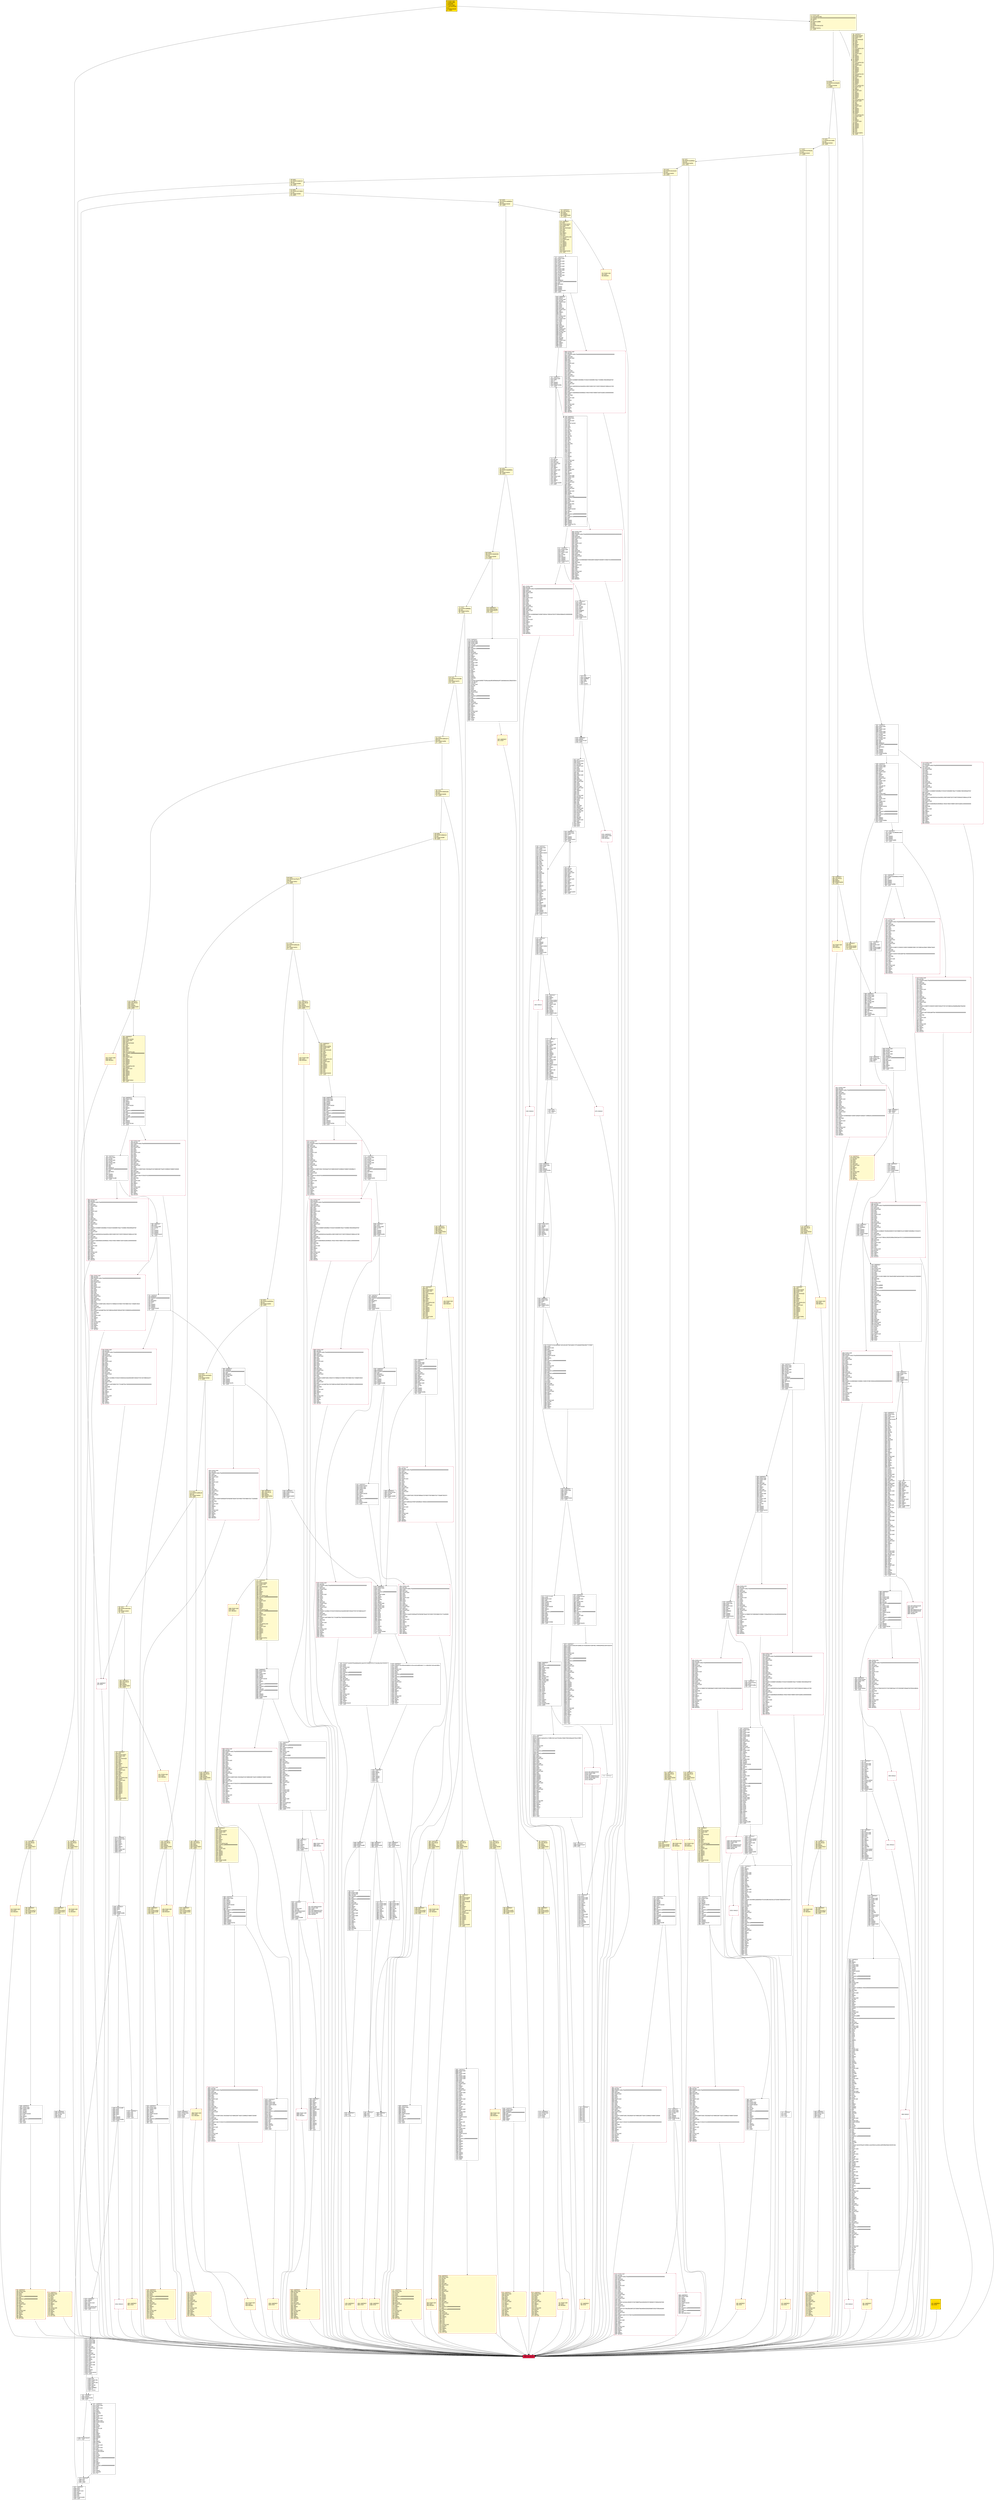 digraph G {
bgcolor=transparent rankdir=UD;
node [shape=box style=filled color=black fillcolor=white fontname=arial fontcolor=black];
8070 [label="8070: DUP1\l8071: PUSH1 0x05\l8073: PUSH1 0x00\l8075: DUP3\l8076: DUP3\l8077: SLOAD\l8078: SUB\l8079: SWAP3\l8080: POP\l8081: POP\l8082: DUP2\l8083: SWAP1\l8084: SSTORE\l8085: POP\l" ];
6332 [label="6332: INVALID\l" shape=Msquare color=crimson ];
10327 [label="10327: JUMPDEST\l10328: DUP1\l10329: DUP1\l10330: PUSH1 0x01\l10332: ADD\l10333: SWAP2\l10334: POP\l10335: POP\l10336: PUSH2 0x2832\l10339: JUMP\l" ];
6167 [label="6167: DUP7\l6168: BLOCKHASH\l6169: DUP11\l6170: PUSH1 0x40\l6172: MLOAD\l6173: PUSH1 0x20\l6175: ADD\l6176: DUP1\l6177: DUP4\l6178: PUSH1 0x00\l6180: NOT\l6181: AND\l6182: PUSH1 0x00\l6184: NOT\l6185: AND\l6186: DUP2\l6187: MSTORE\l6188: PUSH1 0x20\l6190: ADD\l6191: DUP3\l6192: DUP2\l6193: MSTORE\l6194: PUSH1 0x20\l6196: ADD\l6197: SWAP3\l6198: POP\l6199: POP\l6200: POP\l6201: PUSH1 0x40\l6203: MLOAD\l6204: PUSH1 0x20\l6206: DUP2\l6207: DUP4\l6208: SUB\l6209: SUB\l6210: DUP2\l6211: MSTORE\l6212: SWAP1\l6213: PUSH1 0x40\l6215: MSTORE\l6216: PUSH1 0x40\l6218: MLOAD\l6219: DUP1\l6220: DUP3\l6221: DUP1\l6222: MLOAD\l6223: SWAP1\l6224: PUSH1 0x20\l6226: ADD\l6227: SWAP1\l6228: DUP1\l6229: DUP4\l6230: DUP4\l" ];
109 [label="109: DUP1\l110: PUSH4 0x41c0e1b5\l115: EQ\l116: PUSH2 0x024f\l119: JUMPI\l" fillcolor=lemonchiffon ];
391 [label="391: JUMPDEST\l392: STOP\l" fillcolor=lemonchiffon shape=Msquare color=crimson ];
131 [label="131: DUP1\l132: PUSH4 0x57246d23\l137: EQ\l138: PUSH2 0x02bd\l141: JUMPI\l" fillcolor=lemonchiffon ];
842 [label="842: JUMPDEST\l843: CALLVALUE\l844: DUP1\l845: ISZERO\l846: PUSH2 0x0356\l849: JUMPI\l" fillcolor=lemonchiffon ];
3079 [label="3079: RETURNDATASIZE\l3080: PUSH1 0x00\l3082: DUP1\l3083: RETURNDATACOPY\l3084: RETURNDATASIZE\l3085: PUSH1 0x00\l3087: REVERT\l" shape=Msquare color=crimson ];
444 [label="444: PUSH1 0x00\l446: DUP1\l447: REVERT\l" fillcolor=lemonchiffon shape=Msquare color=crimson ];
10315 [label="10315: JUMPDEST\l10316: SWAP1\l10317: POP\l10318: PUSH1 0x20\l10320: MUL\l10321: ADD\l10322: CALLDATALOAD\l10323: PUSH2 0x2c2f\l10326: JUMP\l" ];
832 [label="832: JUMPDEST\l833: PUSH2 0x0348\l836: PUSH2 0x1a7a\l839: JUMP\l" fillcolor=lemonchiffon ];
713 [label="713: JUMPDEST\l714: POP\l715: PUSH2 0x02d2\l718: PUSH2 0x151c\l721: JUMP\l" fillcolor=lemonchiffon ];
414 [label="414: JUMPDEST\l415: PUSH1 0x40\l417: MLOAD\l418: DUP1\l419: DUP3\l420: DUP2\l421: MSTORE\l422: PUSH1 0x20\l424: ADD\l425: SWAP2\l426: POP\l427: POP\l428: PUSH1 0x40\l430: MLOAD\l431: DUP1\l432: SWAP2\l433: SUB\l434: SWAP1\l435: RETURN\l" fillcolor=lemonchiffon shape=Msquare color=crimson ];
401 [label="401: PUSH1 0x00\l403: DUP1\l404: REVERT\l" fillcolor=lemonchiffon shape=Msquare color=crimson ];
8570 [label="8570: PUSH1 0x40\l8572: MLOAD\l8573: PUSH32 0x08c379a000000000000000000000000000000000000000000000000000000000\l8606: DUP2\l8607: MSTORE\l8608: PUSH1 0x04\l8610: ADD\l8611: DUP1\l8612: DUP1\l8613: PUSH1 0x20\l8615: ADD\l8616: DUP3\l8617: DUP2\l8618: SUB\l8619: DUP3\l8620: MSTORE\l8621: PUSH1 0x25\l8623: DUP2\l8624: MSTORE\l8625: PUSH1 0x20\l8627: ADD\l8628: DUP1\l8629: PUSH32 0x596f7520617265206e6f742074686520626f74206f66207468697320636f6e74\l8662: DUP2\l8663: MSTORE\l8664: PUSH1 0x20\l8666: ADD\l8667: PUSH32 0x7261637421000000000000000000000000000000000000000000000000000000\l8700: DUP2\l8701: MSTORE\l8702: POP\l8703: PUSH1 0x40\l8705: ADD\l8706: SWAP2\l8707: POP\l8708: POP\l8709: PUSH1 0x40\l8711: MLOAD\l8712: DUP1\l8713: SWAP2\l8714: SUB\l8715: SWAP1\l8716: REVERT\l" shape=Msquare color=crimson ];
5701 [label="5701: JUMPDEST\l5702: PUSH1 0x20\l5704: DUP4\l5705: LT\l5706: ISZERO\l5707: ISZERO\l5708: PUSH2 0x166a\l5711: JUMPI\l" ];
5410 [label="5410: JUMPDEST\l5411: PUSH1 0x00\l5413: DUP1\l5414: PUSH1 0x00\l5416: DUP1\l5417: PUSH1 0x00\l5419: DUP1\l5420: PUSH1 0x00\l5422: DUP1\l5423: PUSH1 0x00\l5425: PUSH1 0x05\l5427: SLOAD\l5428: PUSH1 0x04\l5430: SLOAD\l5431: PUSH1 0x06\l5433: SLOAD\l5434: ADD\l5435: ADD\l5436: ADDRESS\l5437: PUSH20 0xffffffffffffffffffffffffffffffffffffffff\l5458: AND\l5459: BALANCE\l5460: LT\l5461: ISZERO\l5462: ISZERO\l5463: ISZERO\l5464: PUSH2 0x1615\l5467: JUMPI\l" ];
6429 [label="6429: PUSH1 0x04\l6431: SLOAD\l6432: SWAP1\l6433: POP\l6434: PUSH1 0x00\l6436: PUSH1 0x04\l6438: DUP2\l6439: SWAP1\l6440: SSTORE\l6441: POP\l" ];
7581 [label="7581: PUSH1 0x40\l7583: MLOAD\l7584: PUSH32 0x08c379a000000000000000000000000000000000000000000000000000000000\l7617: DUP2\l7618: MSTORE\l7619: PUSH1 0x04\l7621: ADD\l7622: DUP1\l7623: DUP1\l7624: PUSH1 0x20\l7626: ADD\l7627: DUP3\l7628: DUP2\l7629: SUB\l7630: DUP3\l7631: MSTORE\l7632: PUSH1 0x3a\l7634: DUP2\l7635: MSTORE\l7636: PUSH1 0x20\l7638: ADD\l7639: DUP1\l7640: PUSH32 0x596f752061726520747279696e6720746f207769746864726177206d6f726520\l7673: DUP2\l7674: MSTORE\l7675: PUSH1 0x20\l7677: ADD\l7678: PUSH32 0x616d6f756e74207468616e20646576656c6f706572206665652e000000000000\l7711: DUP2\l7712: MSTORE\l7713: POP\l7714: PUSH1 0x40\l7716: ADD\l7717: SWAP2\l7718: POP\l7719: POP\l7720: PUSH1 0x40\l7722: MLOAD\l7723: DUP1\l7724: SWAP2\l7725: SUB\l7726: SWAP1\l7727: REVERT\l" shape=Msquare color=crimson ];
11361 [label="11361: JUMPDEST\l11362: ISZERO\l11363: PUSH2 0x2c6b\l11366: JUMPI\l" ];
252 [label="252: DUP1\l253: PUSH4 0xd493b9ac\l258: EQ\l259: PUSH2 0x0550\l262: JUMPI\l" fillcolor=lemonchiffon ];
9498 [label="9498: JUMPDEST\l9499: POP\l9500: JUMP\l" ];
885 [label="885: JUMPDEST\l886: CALLVALUE\l887: DUP1\l888: ISZERO\l889: PUSH2 0x0381\l892: JUMPI\l" fillcolor=lemonchiffon ];
11367 [label="11367: PUSH2 0x2cd7\l11370: JUMP\l" ];
1493 [label="1493: JUMPDEST\l1494: CALLVALUE\l1495: DUP1\l1496: ISZERO\l1497: PUSH2 0x05e1\l1500: JUMPI\l" fillcolor=lemonchiffon ];
487 [label="487: PUSH1 0x00\l489: DUP1\l490: REVERT\l" fillcolor=lemonchiffon shape=Msquare color=crimson ];
11082 [label="11082: PUSH32 0xd4f43975feb89f48dd30cabbb32011045be187d1e11c8ea9faa43efc35282519\l11115: DUP5\l11116: DUP5\l11117: PUSH1 0x40\l11119: MLOAD\l11120: DUP1\l11121: DUP4\l11122: PUSH20 0xffffffffffffffffffffffffffffffffffffffff\l11143: AND\l11144: PUSH20 0xffffffffffffffffffffffffffffffffffffffff\l11165: AND\l11166: DUP2\l11167: MSTORE\l11168: PUSH1 0x20\l11170: ADD\l11171: DUP3\l11172: DUP2\l11173: MSTORE\l11174: PUSH1 0x20\l11176: ADD\l11177: SWAP3\l11178: POP\l11179: POP\l11180: POP\l11181: PUSH1 0x40\l11183: MLOAD\l11184: DUP1\l11185: SWAP2\l11186: SUB\l11187: SWAP1\l11188: LOG1\l11189: PUSH2 0x2c25\l11192: JUMP\l" ];
4808 [label="4808: JUMPDEST\l4809: DUP1\l4810: PUSH1 0x01\l4812: PUSH1 0x00\l4814: PUSH2 0x0100\l4817: EXP\l4818: DUP2\l4819: SLOAD\l4820: DUP2\l4821: PUSH20 0xffffffffffffffffffffffffffffffffffffffff\l4842: MUL\l4843: NOT\l4844: AND\l4845: SWAP1\l4846: DUP4\l4847: PUSH20 0xffffffffffffffffffffffffffffffffffffffff\l4868: AND\l4869: MUL\l4870: OR\l4871: SWAP1\l4872: SSTORE\l4873: POP\l4874: POP\l4875: JUMP\l" ];
6772 [label="6772: JUMPDEST\l6773: PUSH1 0x07\l6775: SLOAD\l6776: DUP2\l6777: JUMP\l" ];
2625 [label="2625: JUMPDEST\l2626: DUP9\l2627: NUMBER\l2628: GT\l2629: ISZERO\l2630: ISZERO\l2631: ISZERO\l2632: PUSH2 0x0ab9\l2635: JUMPI\l" ];
4963 [label="4963: PUSH1 0x40\l4965: MLOAD\l4966: PUSH32 0x08c379a000000000000000000000000000000000000000000000000000000000\l4999: DUP2\l5000: MSTORE\l5001: PUSH1 0x04\l5003: ADD\l5004: DUP1\l5005: DUP1\l5006: PUSH1 0x20\l5008: ADD\l5009: DUP3\l5010: DUP2\l5011: SUB\l5012: DUP3\l5013: MSTORE\l5014: PUSH1 0x27\l5016: DUP2\l5017: MSTORE\l5018: PUSH1 0x20\l5020: ADD\l5021: DUP1\l5022: PUSH32 0x596f7520617265206e6f7420746865206f776e6572206f66207468697320636f\l5055: DUP2\l5056: MSTORE\l5057: PUSH1 0x20\l5059: ADD\l5060: PUSH32 0x6e74726163742100000000000000000000000000000000000000000000000000\l5093: DUP2\l5094: MSTORE\l5095: POP\l5096: PUSH1 0x40\l5098: ADD\l5099: SWAP2\l5100: POP\l5101: POP\l5102: PUSH1 0x40\l5104: MLOAD\l5105: DUP1\l5106: SWAP2\l5107: SUB\l5108: SWAP1\l5109: REVERT\l" shape=Msquare color=crimson ];
7568 [label="7568: JUMPDEST\l7569: DUP1\l7570: PUSH1 0x05\l7572: SLOAD\l7573: LT\l7574: ISZERO\l7575: ISZERO\l7576: ISZERO\l7577: PUSH2 0x1e30\l7580: JUMPI\l" ];
3309 [label="3309: INVALID\l" shape=Msquare color=crimson ];
11349 [label="11349: POP\l11350: PUSH1 0xfa\l11352: DUP2\l11353: PUSH1 0x01\l11355: ADD\l11356: SLOAD\l11357: ADD\l11358: NUMBER\l11359: GT\l11360: ISZERO\l" ];
9432 [label="9432: JUMPDEST\l9433: PUSH2 0x2504\l9436: PUSH1 0x01\l9438: PUSH1 0x00\l9440: SWAP1\l9441: SLOAD\l9442: SWAP1\l9443: PUSH2 0x0100\l9446: EXP\l9447: SWAP1\l9448: DIV\l9449: PUSH20 0xffffffffffffffffffffffffffffffffffffffff\l9470: AND\l9471: DUP3\l9472: PUSH2 0x2b09\l9475: JUMP\l" ];
6374 [label="6374: INVALID\l" shape=Msquare color=crimson ];
9590 [label="9590: PUSH1 0x40\l9592: MLOAD\l9593: PUSH32 0x08c379a000000000000000000000000000000000000000000000000000000000\l9626: DUP2\l9627: MSTORE\l9628: PUSH1 0x04\l9630: ADD\l9631: DUP1\l9632: DUP1\l9633: PUSH1 0x20\l9635: ADD\l9636: DUP3\l9637: DUP2\l9638: SUB\l9639: DUP3\l9640: MSTORE\l9641: PUSH1 0x27\l9643: DUP2\l9644: MSTORE\l9645: PUSH1 0x20\l9647: ADD\l9648: DUP1\l9649: PUSH32 0x596f7520617265206e6f7420746865206f776e6572206f66207468697320636f\l9682: DUP2\l9683: MSTORE\l9684: PUSH1 0x20\l9686: ADD\l9687: PUSH32 0x6e74726163742100000000000000000000000000000000000000000000000000\l9720: DUP2\l9721: MSTORE\l9722: POP\l9723: PUSH1 0x40\l9725: ADD\l9726: SWAP2\l9727: POP\l9728: POP\l9729: PUSH1 0x40\l9731: MLOAD\l9732: DUP1\l9733: SWAP2\l9734: SUB\l9735: SWAP1\l9736: REVERT\l" shape=Msquare color=crimson ];
3088 [label="3088: JUMPDEST\l3089: POP\l3090: POP\l3091: POP\l3092: PUSH1 0x20\l3094: PUSH1 0x40\l3096: MLOAD\l3097: SUB\l3098: MLOAD\l3099: PUSH20 0xffffffffffffffffffffffffffffffffffffffff\l3120: AND\l3121: PUSH1 0x02\l3123: PUSH1 0x00\l3125: SWAP1\l3126: SLOAD\l3127: SWAP1\l3128: PUSH2 0x0100\l3131: EXP\l3132: SWAP1\l3133: DIV\l3134: PUSH20 0xffffffffffffffffffffffffffffffffffffffff\l3155: AND\l3156: PUSH20 0xffffffffffffffffffffffffffffffffffffffff\l3177: AND\l3178: EQ\l3179: ISZERO\l3180: ISZERO\l3181: PUSH2 0x0cde\l3184: JUMPI\l" ];
5110 [label="5110: JUMPDEST\l5111: PUSH1 0x00\l5113: PUSH1 0x06\l5115: SLOAD\l5116: EQ\l5117: ISZERO\l5118: ISZERO\l5119: PUSH2 0x14bc\l5122: JUMPI\l" ];
241 [label="241: DUP1\l242: PUSH4 0xd3bced2c\l247: EQ\l248: PUSH2 0x0523\l251: JUMPI\l" fillcolor=lemonchiffon ];
4049 [label="4049: JUMPDEST\l4050: SWAP1\l4051: JUMP\l" ];
6755 [label="6755: JUMPDEST\l6756: PUSH1 0x00\l6758: DUP1\l6759: REVERT\l" shape=Msquare color=crimson ];
789 [label="789: JUMPDEST\l790: CALLVALUE\l791: DUP1\l792: ISZERO\l793: PUSH2 0x0321\l796: JUMPI\l" fillcolor=lemonchiffon ];
10055 [label="10055: PUSH1 0x40\l10057: MLOAD\l10058: PUSH32 0x08c379a000000000000000000000000000000000000000000000000000000000\l10091: DUP2\l10092: MSTORE\l10093: PUSH1 0x04\l10095: ADD\l10096: DUP1\l10097: DUP1\l10098: PUSH1 0x20\l10100: ADD\l10101: DUP3\l10102: DUP2\l10103: SUB\l10104: DUP3\l10105: MSTORE\l10106: PUSH1 0x27\l10108: DUP2\l10109: MSTORE\l10110: PUSH1 0x20\l10112: ADD\l10113: DUP1\l10114: PUSH32 0x596f7520617265206e6f7420746865206f776e6572206f66207468697320636f\l10147: DUP2\l10148: MSTORE\l10149: PUSH1 0x20\l10151: ADD\l10152: PUSH32 0x6e74726163742100000000000000000000000000000000000000000000000000\l10185: DUP2\l10186: MSTORE\l10187: POP\l10188: PUSH1 0x40\l10190: ADD\l10191: SWAP2\l10192: POP\l10193: POP\l10194: PUSH1 0x40\l10196: MLOAD\l10197: DUP1\l10198: SWAP2\l10199: SUB\l10200: SWAP1\l10201: REVERT\l" shape=Msquare color=crimson ];
6011 [label="6011: JUMPDEST\l6012: PUSH1 0x00\l6014: DUP9\l6015: PUSH1 0x00\l6017: ADD\l6018: SLOAD\l6019: EQ\l6020: ISZERO\l6021: ISZERO\l6022: ISZERO\l6023: PUSH2 0x17f8\l6026: JUMPI\l" ];
2017 [label="2017: PUSH1 0x40\l2019: MLOAD\l2020: PUSH32 0x08c379a000000000000000000000000000000000000000000000000000000000\l2053: DUP2\l2054: MSTORE\l2055: PUSH1 0x04\l2057: ADD\l2058: DUP1\l2059: DUP1\l2060: PUSH1 0x20\l2062: ADD\l2063: DUP3\l2064: DUP2\l2065: SUB\l2066: DUP3\l2067: MSTORE\l2068: PUSH1 0x16\l2070: DUP2\l2071: MSTORE\l2072: PUSH1 0x20\l2074: ADD\l2075: DUP1\l2076: PUSH32 0x5469636b6574206973206e6f74206e6577206f6e652100000000000000000000\l2109: DUP2\l2110: MSTORE\l2111: POP\l2112: PUSH1 0x20\l2114: ADD\l2115: SWAP2\l2116: POP\l2117: POP\l2118: PUSH1 0x40\l2120: MLOAD\l2121: DUP1\l2122: SWAP2\l2123: SUB\l2124: SWAP1\l2125: REVERT\l" shape=Msquare color=crimson ];
0 [label="0: PUSH1 0x80\l2: PUSH1 0x40\l4: MSTORE\l5: PUSH1 0x04\l7: CALLDATASIZE\l8: LT\l9: PUSH2 0x0128\l12: JUMPI\l" fillcolor=lemonchiffon shape=Msquare fillcolor=gold ];
9287 [label="9287: JUMPDEST\l9288: ADDRESS\l9289: PUSH20 0xffffffffffffffffffffffffffffffffffffffff\l9310: AND\l9311: BALANCE\l9312: PUSH1 0x05\l9314: SLOAD\l9315: GT\l9316: ISZERO\l9317: ISZERO\l9318: ISZERO\l9319: PUSH2 0x24d8\l9322: JUMPI\l" ];
393 [label="393: JUMPDEST\l394: CALLVALUE\l395: DUP1\l396: ISZERO\l397: PUSH2 0x0195\l400: JUMPI\l" fillcolor=lemonchiffon ];
3185 [label="3185: PUSH1 0x40\l3187: MLOAD\l3188: PUSH32 0x08c379a000000000000000000000000000000000000000000000000000000000\l3221: DUP2\l3222: MSTORE\l3223: PUSH1 0x04\l3225: ADD\l3226: DUP1\l3227: DUP1\l3228: PUSH1 0x20\l3230: ADD\l3231: DUP3\l3232: DUP2\l3233: SUB\l3234: DUP3\l3235: MSTORE\l3236: PUSH1 0x20\l3238: DUP2\l3239: MSTORE\l3240: PUSH1 0x20\l3242: ADD\l3243: DUP1\l3244: PUSH32 0x7765623320767273207369676e6174757265206973206e6f742076616c69642e\l3277: DUP2\l3278: MSTORE\l3279: POP\l3280: PUSH1 0x20\l3282: ADD\l3283: SWAP2\l3284: POP\l3285: POP\l3286: PUSH1 0x40\l3288: MLOAD\l3289: DUP1\l3290: SWAP2\l3291: SUB\l3292: SWAP1\l3293: REVERT\l" shape=Msquare color=crimson ];
6350 [label="6350: INVALID\l" shape=Msquare color=crimson ];
1315 [label="1315: JUMPDEST\l1316: CALLVALUE\l1317: DUP1\l1318: ISZERO\l1319: PUSH2 0x052f\l1322: JUMPI\l" fillcolor=lemonchiffon ];
5468 [label="5468: PUSH1 0x40\l5470: MLOAD\l5471: PUSH32 0x08c379a000000000000000000000000000000000000000000000000000000000\l5504: DUP2\l5505: MSTORE\l5506: PUSH1 0x04\l5508: ADD\l5509: DUP1\l5510: DUP1\l5511: PUSH1 0x20\l5513: ADD\l5514: DUP3\l5515: DUP2\l5516: SUB\l5517: DUP3\l5518: MSTORE\l5519: PUSH1 0x5a\l5521: DUP2\l5522: MSTORE\l5523: PUSH1 0x20\l5525: ADD\l5526: DUP1\l5527: PUSH32 0x5468697320636f6e747261637420646f65736e2774206861766520656e6f7567\l5560: DUP2\l5561: MSTORE\l5562: PUSH1 0x20\l5564: ADD\l5565: PUSH32 0x682062616c616e63652c2069742069732073746f707065642074696c6c20736f\l5598: DUP2\l5599: MSTORE\l5600: PUSH1 0x20\l5602: ADD\l5603: PUSH32 0x6d656f6e6520646f6e61746520746f20746869732067616d6521000000000000\l5636: DUP2\l5637: MSTORE\l5638: POP\l5639: PUSH1 0x60\l5641: ADD\l5642: SWAP2\l5643: POP\l5644: POP\l5645: PUSH1 0x40\l5647: MLOAD\l5648: DUP1\l5649: SWAP2\l5650: SUB\l5651: SWAP1\l5652: REVERT\l" shape=Msquare color=crimson ];
8064 [label="8064: JUMPDEST\l8065: ISZERO\l8066: PUSH2 0x1f96\l8069: JUMPI\l" ];
3310 [label="3310: JUMPDEST\l3311: DIV\l3312: PUSH1 0x04\l3314: PUSH1 0x00\l3316: DUP3\l3317: DUP3\l3318: SLOAD\l3319: ADD\l3320: SWAP3\l3321: POP\l3322: POP\l3323: DUP2\l3324: SWAP1\l3325: SSTORE\l3326: POP\l3327: PUSH2 0x03e8\l3330: PUSH1 0x14\l3332: DUP6\l3333: MUL\l3334: DUP2\l3335: ISZERO\l3336: ISZERO\l3337: PUSH2 0x0d0e\l3340: JUMPI\l" ];
4574 [label="4574: JUMPDEST\l4575: PUSH1 0x00\l4577: DUP1\l4578: SWAP1\l4579: SLOAD\l4580: SWAP1\l4581: PUSH2 0x0100\l4584: EXP\l4585: SWAP1\l4586: DIV\l4587: PUSH20 0xffffffffffffffffffffffffffffffffffffffff\l4608: AND\l4609: PUSH20 0xffffffffffffffffffffffffffffffffffffffff\l4630: AND\l4631: CALLER\l4632: PUSH20 0xffffffffffffffffffffffffffffffffffffffff\l4653: AND\l4654: EQ\l4655: ISZERO\l4656: ISZERO\l4657: PUSH2 0x12c8\l4660: JUMPI\l" ];
457 [label="457: JUMPDEST\l458: PUSH1 0x40\l460: MLOAD\l461: DUP1\l462: DUP3\l463: DUP2\l464: MSTORE\l465: PUSH1 0x20\l467: ADD\l468: SWAP2\l469: POP\l470: POP\l471: PUSH1 0x40\l473: MLOAD\l474: DUP1\l475: SWAP2\l476: SUB\l477: SWAP1\l478: RETURN\l" fillcolor=lemonchiffon shape=Msquare color=crimson ];
10489 [label="10489: JUMPDEST\l10490: POP\l10491: PUSH2 0x03e8\l10494: PUSH2 0x076c\l10497: DUP6\l10498: PUSH1 0x00\l10500: ADD\l10501: SLOAD\l10502: MUL\l10503: DUP2\l10504: ISZERO\l10505: ISZERO\l10506: PUSH2 0x290f\l10509: JUMPI\l" ];
1501 [label="1501: PUSH1 0x00\l1503: DUP1\l1504: REVERT\l" fillcolor=lemonchiffon shape=Msquare color=crimson ];
2885 [label="2885: JUMPDEST\l2886: PUSH1 0x20\l2888: DUP4\l2889: LT\l2890: ISZERO\l2891: ISZERO\l2892: PUSH2 0x0b6a\l2895: JUMPI\l" ];
744 [label="744: JUMPDEST\l745: CALLVALUE\l746: DUP1\l747: ISZERO\l748: PUSH2 0x02f4\l751: JUMPI\l" fillcolor=lemonchiffon ];
298 [label="298: JUMPDEST\l299: PUSH2 0x0187\l302: PUSH1 0x04\l304: DUP1\l305: CALLDATASIZE\l306: SUB\l307: DUP2\l308: ADD\l309: SWAP1\l310: DUP1\l311: DUP1\l312: CALLDATALOAD\l313: ISZERO\l314: ISZERO\l315: SWAP1\l316: PUSH1 0x20\l318: ADD\l319: SWAP1\l320: SWAP3\l321: SWAP2\l322: SWAP1\l323: DUP1\l324: CALLDATALOAD\l325: SWAP1\l326: PUSH1 0x20\l328: ADD\l329: SWAP1\l330: SWAP3\l331: SWAP2\l332: SWAP1\l333: DUP1\l334: CALLDATALOAD\l335: SWAP1\l336: PUSH1 0x20\l338: ADD\l339: SWAP1\l340: SWAP3\l341: SWAP2\l342: SWAP1\l343: DUP1\l344: CALLDATALOAD\l345: PUSH1 0xff\l347: AND\l348: SWAP1\l349: PUSH1 0x20\l351: ADD\l352: SWAP1\l353: SWAP3\l354: SWAP2\l355: SWAP1\l356: DUP1\l357: CALLDATALOAD\l358: PUSH1 0x00\l360: NOT\l361: AND\l362: SWAP1\l363: PUSH1 0x20\l365: ADD\l366: SWAP1\l367: SWAP3\l368: SWAP2\l369: SWAP1\l370: DUP1\l371: CALLDATALOAD\l372: PUSH1 0x00\l374: NOT\l375: AND\l376: SWAP1\l377: PUSH1 0x20\l379: ADD\l380: SWAP1\l381: SWAP3\l382: SWAP2\l383: SWAP1\l384: POP\l385: POP\l386: POP\l387: PUSH2 0x067e\l390: JUMP\l" fillcolor=lemonchiffon ];
1505 [label="1505: JUMPDEST\l1506: POP\l1507: PUSH2 0x0616\l1510: PUSH1 0x04\l1512: DUP1\l1513: CALLDATASIZE\l1514: SUB\l1515: DUP2\l1516: ADD\l1517: SWAP1\l1518: DUP1\l1519: DUP1\l1520: CALLDATALOAD\l1521: PUSH20 0xffffffffffffffffffffffffffffffffffffffff\l1542: AND\l1543: SWAP1\l1544: PUSH1 0x20\l1546: ADD\l1547: SWAP1\l1548: SWAP3\l1549: SWAP2\l1550: SWAP1\l1551: POP\l1552: POP\l1553: POP\l1554: PUSH2 0x26f0\l1557: JUMP\l" fillcolor=lemonchiffon ];
208 [label="208: DUP1\l209: PUSH4 0x8da5cb5b\l214: EQ\l215: PUSH2 0x0448\l218: JUMPI\l" fillcolor=lemonchiffon ];
787 [label="787: JUMPDEST\l788: STOP\l" fillcolor=lemonchiffon shape=Msquare color=crimson ];
1467 [label="1467: JUMPDEST\l1468: PUSH1 0x40\l1470: MLOAD\l1471: DUP1\l1472: DUP3\l1473: ISZERO\l1474: ISZERO\l1475: ISZERO\l1476: ISZERO\l1477: DUP2\l1478: MSTORE\l1479: PUSH1 0x20\l1481: ADD\l1482: SWAP2\l1483: POP\l1484: POP\l1485: PUSH1 0x40\l1487: MLOAD\l1488: DUP1\l1489: SWAP2\l1490: SUB\l1491: SWAP1\l1492: RETURN\l" fillcolor=lemonchiffon shape=Msquare color=crimson ];
1560 [label="1560: JUMPDEST\l1561: CALLVALUE\l1562: DUP1\l1563: ISZERO\l1564: PUSH2 0x0624\l1567: JUMPI\l" fillcolor=lemonchiffon ];
2126 [label="2126: JUMPDEST\l2127: PUSH7 0x2386f26fc10000\l2135: DUP5\l2136: LT\l2137: ISZERO\l2138: ISZERO\l2139: ISZERO\l2140: PUSH2 0x08f3\l2143: JUMPI\l" ];
479 [label="479: JUMPDEST\l480: CALLVALUE\l481: DUP1\l482: ISZERO\l483: PUSH2 0x01eb\l486: JUMPI\l" fillcolor=lemonchiffon ];
1323 [label="1323: PUSH1 0x00\l1325: DUP1\l1326: REVERT\l" fillcolor=lemonchiffon shape=Msquare color=crimson ];
6964 [label="6964: JUMPDEST\l6965: PUSH1 0x00\l6967: ADDRESS\l6968: PUSH20 0xffffffffffffffffffffffffffffffffffffffff\l6989: AND\l6990: BALANCE\l6991: SWAP1\l6992: POP\l6993: SWAP1\l6994: JUMP\l" ];
6723 [label="6723: JUMPDEST\l" ];
9482 [label="9482: DUP1\l9483: PUSH1 0x05\l9485: PUSH1 0x00\l9487: DUP3\l9488: DUP3\l9489: SLOAD\l9490: SUB\l9491: SWAP3\l9492: POP\l9493: POP\l9494: DUP2\l9495: SWAP1\l9496: SSTORE\l9497: POP\l" ];
10270 [label="10270: JUMPDEST\l10271: PUSH1 0x06\l10273: SLOAD\l10274: DUP2\l10275: JUMP\l" ];
6268 [label="6268: JUMPDEST\l6269: PUSH1 0x01\l6271: DUP4\l6272: PUSH1 0x20\l6274: SUB\l6275: PUSH2 0x0100\l6278: EXP\l6279: SUB\l6280: DUP1\l6281: NOT\l6282: DUP3\l6283: MLOAD\l6284: AND\l6285: DUP2\l6286: DUP5\l6287: MLOAD\l6288: AND\l6289: DUP1\l6290: DUP3\l6291: OR\l6292: DUP6\l6293: MSTORE\l6294: POP\l6295: POP\l6296: POP\l6297: POP\l6298: POP\l6299: POP\l6300: SWAP1\l6301: POP\l6302: ADD\l6303: SWAP2\l6304: POP\l6305: POP\l6306: PUSH1 0x40\l6308: MLOAD\l6309: DUP1\l6310: SWAP2\l6311: SUB\l6312: SWAP1\l6313: SHA3\l6314: PUSH1 0x01\l6316: SWAP1\l6317: DIV\l6318: SWAP6\l6319: POP\l6320: PUSH1 0x00\l6322: PUSH1 0x02\l6324: DUP8\l6325: DUP2\l6326: ISZERO\l6327: ISZERO\l6328: PUSH2 0x18bd\l6331: JUMPI\l" ];
65 [label="65: DUP1\l66: PUSH4 0x1529a639\l71: EQ\l72: PUSH2 0x0189\l75: JUMPI\l" fillcolor=lemonchiffon ];
9476 [label="9476: JUMPDEST\l9477: ISZERO\l9478: PUSH2 0x251a\l9481: JUMPI\l" ];
7105 [label="7105: JUMPDEST\l7106: PUSH1 0x00\l7108: DUP1\l7109: SWAP1\l7110: SLOAD\l7111: SWAP1\l7112: PUSH2 0x0100\l7115: EXP\l7116: SWAP1\l7117: DIV\l7118: PUSH20 0xffffffffffffffffffffffffffffffffffffffff\l7139: AND\l7140: PUSH20 0xffffffffffffffffffffffffffffffffffffffff\l7161: AND\l7162: CALLER\l7163: PUSH20 0xffffffffffffffffffffffffffffffffffffffff\l7184: AND\l7185: EQ\l7186: ISZERO\l7187: ISZERO\l7188: PUSH2 0x1cab\l7191: JUMPI\l" ];
810 [label="810: JUMPDEST\l811: PUSH1 0x40\l813: MLOAD\l814: DUP1\l815: DUP3\l816: DUP2\l817: MSTORE\l818: PUSH1 0x20\l820: ADD\l821: SWAP2\l822: POP\l823: POP\l824: PUSH1 0x40\l826: MLOAD\l827: DUP1\l828: SWAP2\l829: SUB\l830: SWAP1\l831: RETURN\l" fillcolor=lemonchiffon shape=Msquare color=crimson ];
5308 [label="5308: JUMPDEST\l5309: PUSH1 0x00\l5311: DUP1\l5312: SWAP1\l5313: SLOAD\l5314: SWAP1\l5315: PUSH2 0x0100\l5318: EXP\l5319: SWAP1\l5320: DIV\l5321: PUSH20 0xffffffffffffffffffffffffffffffffffffffff\l5342: AND\l5343: PUSH20 0xffffffffffffffffffffffffffffffffffffffff\l5364: AND\l5365: SELFDESTRUCT\l" shape=Msquare color=crimson ];
11479 [label="11479: JUMPDEST\l11480: POP\l11481: POP\l11482: JUMP\l" ];
9737 [label="9737: JUMPDEST\l9738: DUP4\l9739: PUSH20 0xffffffffffffffffffffffffffffffffffffffff\l9760: AND\l9761: PUSH4 0xa9059cbb\l9766: DUP5\l9767: DUP5\l9768: PUSH1 0x40\l9770: MLOAD\l9771: DUP4\l9772: PUSH4 0xffffffff\l9777: AND\l9778: PUSH29 0x0100000000000000000000000000000000000000000000000000000000\l9808: MUL\l9809: DUP2\l9810: MSTORE\l9811: PUSH1 0x04\l9813: ADD\l9814: DUP1\l9815: DUP4\l9816: PUSH20 0xffffffffffffffffffffffffffffffffffffffff\l9837: AND\l9838: PUSH20 0xffffffffffffffffffffffffffffffffffffffff\l9859: AND\l9860: DUP2\l9861: MSTORE\l9862: PUSH1 0x20\l9864: ADD\l9865: DUP3\l9866: DUP2\l9867: MSTORE\l9868: PUSH1 0x20\l9870: ADD\l9871: SWAP3\l9872: POP\l9873: POP\l9874: POP\l9875: PUSH1 0x20\l9877: PUSH1 0x40\l9879: MLOAD\l9880: DUP1\l9881: DUP4\l9882: SUB\l9883: DUP2\l9884: PUSH1 0x00\l9886: DUP8\l9887: DUP1\l9888: EXTCODESIZE\l9889: ISZERO\l9890: DUP1\l9891: ISZERO\l9892: PUSH2 0x26ac\l9895: JUMPI\l" ];
10202 [label="10202: JUMPDEST\l10203: DUP1\l10204: PUSH1 0x02\l10206: PUSH1 0x00\l10208: PUSH2 0x0100\l10211: EXP\l10212: DUP2\l10213: SLOAD\l10214: DUP2\l10215: PUSH20 0xffffffffffffffffffffffffffffffffffffffff\l10236: MUL\l10237: NOT\l10238: AND\l10239: SWAP1\l10240: DUP4\l10241: PUSH20 0xffffffffffffffffffffffffffffffffffffffff\l10262: AND\l10263: MUL\l10264: OR\l10265: SWAP1\l10266: SSTORE\l10267: POP\l10268: POP\l10269: JUMP\l" ];
2896 [label="2896: DUP1\l2897: MLOAD\l2898: DUP3\l2899: MSTORE\l2900: PUSH1 0x20\l2902: DUP3\l2903: ADD\l2904: SWAP2\l2905: POP\l2906: PUSH1 0x20\l2908: DUP2\l2909: ADD\l2910: SWAP1\l2911: POP\l2912: PUSH1 0x20\l2914: DUP4\l2915: SUB\l2916: SWAP3\l2917: POP\l2918: PUSH2 0x0b45\l2921: JUMP\l" ];
4452 [label="4452: PUSH1 0x40\l4454: MLOAD\l4455: PUSH32 0x08c379a000000000000000000000000000000000000000000000000000000000\l4488: DUP2\l4489: MSTORE\l4490: PUSH1 0x04\l4492: ADD\l4493: DUP1\l4494: DUP1\l4495: PUSH1 0x20\l4497: ADD\l4498: DUP3\l4499: DUP2\l4500: SUB\l4501: DUP3\l4502: MSTORE\l4503: PUSH1 0x17\l4505: DUP2\l4506: MSTORE\l4507: PUSH1 0x20\l4509: ADD\l4510: DUP1\l4511: PUSH32 0x74686973207469636b657420697320657870697265642e000000000000000000\l4544: DUP2\l4545: MSTORE\l4546: POP\l4547: PUSH1 0x20\l4549: ADD\l4550: SWAP2\l4551: POP\l4552: POP\l4553: PUSH1 0x40\l4555: MLOAD\l4556: DUP1\l4557: SWAP2\l4558: SUB\l4559: SWAP1\l4560: REVERT\l" shape=Msquare color=crimson ];
6615 [label="6615: PUSH2 0x1a09\l6618: DUP9\l6619: PUSH1 0x02\l6621: ADD\l6622: PUSH1 0x01\l6624: SWAP1\l6625: SLOAD\l6626: SWAP1\l6627: PUSH2 0x0100\l6630: EXP\l6631: SWAP1\l6632: DIV\l6633: PUSH20 0xffffffffffffffffffffffffffffffffffffffff\l6654: AND\l6655: DUP3\l6656: DUP5\l6657: ADD\l6658: DUP12\l6659: DUP9\l6660: DUP9\l6661: PUSH2 0x29a6\l6664: JUMP\l" ];
8348 [label="8348: JUMPDEST\l8349: PUSH2 0x20a6\l8352: CALLER\l8353: DUP3\l8354: PUSH2 0x2b09\l8357: JUMP\l" ];
6242 [label="6242: DUP1\l6243: MLOAD\l6244: DUP3\l6245: MSTORE\l6246: PUSH1 0x20\l6248: DUP3\l6249: ADD\l6250: SWAP2\l6251: POP\l6252: PUSH1 0x20\l6254: DUP2\l6255: ADD\l6256: SWAP1\l6257: POP\l6258: PUSH1 0x20\l6260: DUP4\l6261: SUB\l6262: SWAP3\l6263: POP\l6264: PUSH2 0x1857\l6267: JUMP\l" ];
6603 [label="6603: JUMPDEST\l6604: PUSH1 0x00\l6606: DUP2\l6607: DUP4\l6608: ADD\l6609: GT\l6610: ISZERO\l6611: PUSH2 0x1a0e\l6614: JUMPI\l" ];
4058 [label="4058: JUMPDEST\l4059: PUSH1 0x00\l4061: PUSH1 0x05\l4063: SLOAD\l4064: PUSH1 0x04\l4066: SLOAD\l4067: PUSH1 0x06\l4069: SLOAD\l4070: ADD\l4071: ADD\l4072: ADDRESS\l4073: PUSH20 0xffffffffffffffffffffffffffffffffffffffff\l4094: AND\l4095: BALANCE\l4096: LT\l4097: ISZERO\l4098: ISZERO\l4099: ISZERO\l4100: PUSH2 0x10c1\l4103: JUMPI\l" ];
756 [label="756: JUMPDEST\l757: POP\l758: PUSH2 0x0313\l761: PUSH1 0x04\l763: DUP1\l764: CALLDATASIZE\l765: SUB\l766: DUP2\l767: ADD\l768: SWAP1\l769: DUP1\l770: DUP1\l771: CALLDATALOAD\l772: SWAP1\l773: PUSH1 0x20\l775: ADD\l776: SWAP1\l777: SWAP3\l778: SWAP2\l779: SWAP1\l780: POP\l781: POP\l782: POP\l783: PUSH2 0x1522\l786: JUMP\l" fillcolor=lemonchiffon ];
9140 [label="9140: PUSH1 0x40\l9142: MLOAD\l9143: PUSH32 0x08c379a000000000000000000000000000000000000000000000000000000000\l9176: DUP2\l9177: MSTORE\l9178: PUSH1 0x04\l9180: ADD\l9181: DUP1\l9182: DUP1\l9183: PUSH1 0x20\l9185: ADD\l9186: DUP3\l9187: DUP2\l9188: SUB\l9189: DUP3\l9190: MSTORE\l9191: PUSH1 0x2d\l9193: DUP2\l9194: MSTORE\l9195: PUSH1 0x20\l9197: ADD\l9198: DUP1\l9199: PUSH32 0x436f6e74726163742062616c616e6365206973206c6f776572207468616e2077\l9232: DUP2\l9233: MSTORE\l9234: PUSH1 0x20\l9236: ADD\l9237: PUSH32 0x69746864726177416d6f756e7400000000000000000000000000000000000000\l9270: DUP2\l9271: MSTORE\l9272: POP\l9273: PUSH1 0x40\l9275: ADD\l9276: SWAP2\l9277: POP\l9278: POP\l9279: PUSH1 0x40\l9281: MLOAD\l9282: DUP1\l9283: SWAP2\l9284: SUB\l9285: SWAP1\l9286: REVERT\l" shape=Msquare color=crimson ];
120 [label="120: DUP1\l121: PUSH4 0x4d61537f\l126: EQ\l127: PUSH2 0x0266\l130: JUMPI\l" fillcolor=lemonchiffon ];
8090 [label="8090: JUMPDEST\l8091: PUSH1 0x00\l8093: DUP1\l8094: SWAP1\l8095: SLOAD\l8096: SWAP1\l8097: PUSH2 0x0100\l8100: EXP\l8101: SWAP1\l8102: DIV\l8103: PUSH20 0xffffffffffffffffffffffffffffffffffffffff\l8124: AND\l8125: DUP2\l8126: JUMP\l" ];
9911 [label="9911: RETURNDATASIZE\l9912: PUSH1 0x00\l9914: DUP1\l9915: RETURNDATACOPY\l9916: RETURNDATASIZE\l9917: PUSH1 0x00\l9919: REVERT\l" shape=Msquare color=crimson ];
9920 [label="9920: JUMPDEST\l9921: POP\l9922: POP\l9923: POP\l9924: POP\l9925: PUSH1 0x40\l9927: MLOAD\l9928: RETURNDATASIZE\l9929: PUSH1 0x20\l9931: DUP2\l9932: LT\l9933: ISZERO\l9934: PUSH2 0x26d6\l9937: JUMPI\l" ];
591 [label="591: JUMPDEST\l592: CALLVALUE\l593: DUP1\l594: ISZERO\l595: PUSH2 0x025b\l598: JUMPI\l" fillcolor=lemonchiffon ];
285 [label="285: DUP1\l286: PUSH4 0xef115542\l291: EQ\l292: PUSH2 0x0643\l295: JUMPI\l" fillcolor=lemonchiffon ];
2636 [label="2636: PUSH1 0x40\l2638: MLOAD\l2639: PUSH32 0x08c379a000000000000000000000000000000000000000000000000000000000\l2672: DUP2\l2673: MSTORE\l2674: PUSH1 0x04\l2676: ADD\l2677: DUP1\l2678: DUP1\l2679: PUSH1 0x20\l2681: ADD\l2682: DUP3\l2683: DUP2\l2684: SUB\l2685: DUP3\l2686: MSTORE\l2687: PUSH1 0x13\l2689: DUP2\l2690: MSTORE\l2691: PUSH1 0x20\l2693: ADD\l2694: DUP1\l2695: PUSH32 0x5469636b65742068617320657870697265642e00000000000000000000000000\l2728: DUP2\l2729: MSTORE\l2730: POP\l2731: PUSH1 0x20\l2733: ADD\l2734: SWAP2\l2735: POP\l2736: POP\l2737: PUSH1 0x40\l2739: MLOAD\l2740: DUP1\l2741: SWAP2\l2742: SUB\l2743: SWAP1\l2744: REVERT\l" shape=Msquare color=crimson ];
6670 [label="6670: JUMPDEST\l6671: PUSH2 0x1a43\l6674: DUP9\l6675: PUSH1 0x02\l6677: ADD\l6678: PUSH1 0x01\l6680: SWAP1\l6681: SLOAD\l6682: SWAP1\l6683: PUSH2 0x0100\l6686: EXP\l6687: SWAP1\l6688: DIV\l6689: PUSH20 0xffffffffffffffffffffffffffffffffffffffff\l6710: AND\l6711: DUP10\l6712: PUSH1 0x00\l6714: ADD\l6715: SLOAD\l6716: DUP12\l6717: DUP9\l6718: DUP9\l6719: PUSH2 0x2a7b\l6722: JUMP\l" ];
536 [label="536: JUMPDEST\l537: POP\l538: PUSH2 0x024d\l541: PUSH1 0x04\l543: DUP1\l544: CALLDATASIZE\l545: SUB\l546: DUP2\l547: ADD\l548: SWAP1\l549: DUP1\l550: DUP1\l551: CALLDATALOAD\l552: PUSH20 0xffffffffffffffffffffffffffffffffffffffff\l573: AND\l574: SWAP1\l575: PUSH1 0x20\l577: ADD\l578: SWAP1\l579: SWAP3\l580: SWAP2\l581: SWAP1\l582: POP\l583: POP\l584: POP\l585: PUSH2 0x11de\l588: JUMP\l" fillcolor=lemonchiffon ];
296 [label="296: JUMPDEST\l297: STOP\l" shape=Msquare color=crimson ];
797 [label="797: PUSH1 0x00\l799: DUP1\l800: REVERT\l" fillcolor=lemonchiffon shape=Msquare color=crimson ];
6419 [label="6419: JUMPDEST\l6420: PUSH1 0x00\l6422: DUP5\l6423: EQ\l6424: ISZERO\l6425: PUSH2 0x192a\l6428: JUMPI\l" ];
6760 [label="6760: JUMPDEST\l6761: POP\l6762: POP\l6763: POP\l6764: POP\l6765: POP\l6766: POP\l6767: POP\l6768: POP\l6769: POP\l6770: POP\l6771: JUMP\l" ];
5123 [label="5123: PUSH1 0x40\l5125: MLOAD\l5126: PUSH32 0x08c379a000000000000000000000000000000000000000000000000000000000\l5159: DUP2\l5160: MSTORE\l5161: PUSH1 0x04\l5163: ADD\l5164: DUP1\l5165: DUP1\l5166: PUSH1 0x20\l5168: ADD\l5169: DUP3\l5170: DUP2\l5171: SUB\l5172: DUP3\l5173: MSTORE\l5174: PUSH1 0x48\l5176: DUP2\l5177: MSTORE\l5178: PUSH1 0x20\l5180: ADD\l5181: DUP1\l5182: PUSH32 0x416c6c20626574732073686f756c642062652070726f63657373656420287365\l5215: DUP2\l5216: MSTORE\l5217: PUSH1 0x20\l5219: ADD\l5220: PUSH32 0x74746c6564206f7220726566756e64656429206265666f72652073656c662d64\l5253: DUP2\l5254: MSTORE\l5255: PUSH1 0x20\l5257: ADD\l5258: PUSH32 0x657374727563742e000000000000000000000000000000000000000000000000\l5291: DUP2\l5292: MSTORE\l5293: POP\l5294: PUSH1 0x60\l5296: ADD\l5297: SWAP2\l5298: POP\l5299: POP\l5300: PUSH1 0x40\l5302: MLOAD\l5303: DUP1\l5304: SWAP2\l5305: SUB\l5306: SWAP1\l5307: REVERT\l" shape=Msquare color=crimson ];
7945 [label="7945: PUSH1 0x40\l7947: MLOAD\l7948: PUSH32 0x08c379a000000000000000000000000000000000000000000000000000000000\l7981: DUP2\l7982: MSTORE\l7983: PUSH1 0x04\l7985: ADD\l7986: DUP1\l7987: DUP1\l7988: PUSH1 0x20\l7990: ADD\l7991: DUP3\l7992: DUP2\l7993: SUB\l7994: DUP3\l7995: MSTORE\l7996: PUSH1 0x1d\l7998: DUP2\l7999: MSTORE\l8000: PUSH1 0x20\l8002: ADD\l8003: DUP1\l8004: PUSH32 0x4e6f7420656e6f7567682066756e647320746f2077697468647261772e000000\l8037: DUP2\l8038: MSTORE\l8039: POP\l8040: PUSH1 0x20\l8042: ADD\l8043: SWAP2\l8044: POP\l8045: POP\l8046: PUSH1 0x40\l8048: MLOAD\l8049: DUP1\l8050: SWAP2\l8051: SUB\l8052: SWAP1\l8053: REVERT\l" shape=Msquare color=crimson ];
1372 [label="1372: JUMPDEST\l1373: POP\l1374: PUSH2 0x05bb\l1377: PUSH1 0x04\l1379: DUP1\l1380: CALLDATASIZE\l1381: SUB\l1382: DUP2\l1383: ADD\l1384: SWAP1\l1385: DUP1\l1386: DUP1\l1387: CALLDATALOAD\l1388: PUSH20 0xffffffffffffffffffffffffffffffffffffffff\l1409: AND\l1410: SWAP1\l1411: PUSH1 0x20\l1413: ADD\l1414: SWAP1\l1415: SWAP3\l1416: SWAP2\l1417: SWAP1\l1418: DUP1\l1419: CALLDATALOAD\l1420: PUSH20 0xffffffffffffffffffffffffffffffffffffffff\l1441: AND\l1442: SWAP1\l1443: PUSH1 0x20\l1445: ADD\l1446: SWAP1\l1447: SWAP3\l1448: SWAP2\l1449: SWAP1\l1450: DUP1\l1451: CALLDATALOAD\l1452: SWAP1\l1453: PUSH1 0x20\l1455: ADD\l1456: SWAP1\l1457: SWAP3\l1458: SWAP2\l1459: SWAP1\l1460: POP\l1461: POP\l1462: POP\l1463: PUSH2 0x251d\l1466: JUMP\l" fillcolor=lemonchiffon ];
4435 [label="4435: JUMPDEST\l4436: PUSH1 0xfa\l4438: DUP2\l4439: PUSH1 0x01\l4441: ADD\l4442: SLOAD\l4443: ADD\l4444: NUMBER\l4445: GT\l4446: ISZERO\l4447: ISZERO\l4448: PUSH2 0x11d1\l4451: JUMPI\l" ];
7339 [label="7339: JUMPDEST\l7340: PUSH1 0x05\l7342: SLOAD\l7343: PUSH1 0x04\l7345: SLOAD\l7346: PUSH1 0x06\l7348: SLOAD\l7349: ADD\l7350: ADD\l7351: ADDRESS\l7352: PUSH20 0xffffffffffffffffffffffffffffffffffffffff\l7373: AND\l7374: BALANCE\l7375: LT\l7376: ISZERO\l7377: ISZERO\l7378: ISZERO\l7379: PUSH2 0x1d90\l7382: JUMPI\l" ];
219 [label="219: DUP1\l220: PUSH4 0x96afccb3\l225: EQ\l226: PUSH2 0x049f\l229: JUMPI\l" fillcolor=lemonchiffon ];
2291 [label="2291: JUMPDEST\l2292: PUSH8 0x0de0b6b3a7640000\l2301: DUP5\l2302: GT\l2303: ISZERO\l2304: ISZERO\l2305: ISZERO\l2306: PUSH2 0x0999\l2309: JUMPI\l" ];
5653 [label="5653: JUMPDEST\l5654: DUP10\l5655: PUSH1 0x40\l5657: MLOAD\l5658: PUSH1 0x20\l5660: ADD\l5661: DUP1\l5662: DUP3\l5663: DUP2\l5664: MSTORE\l5665: PUSH1 0x20\l5667: ADD\l5668: SWAP2\l5669: POP\l5670: POP\l5671: PUSH1 0x40\l5673: MLOAD\l5674: PUSH1 0x20\l5676: DUP2\l5677: DUP4\l5678: SUB\l5679: SUB\l5680: DUP2\l5681: MSTORE\l5682: SWAP1\l5683: PUSH1 0x40\l5685: MSTORE\l5686: PUSH1 0x40\l5688: MLOAD\l5689: DUP1\l5690: DUP3\l5691: DUP1\l5692: MLOAD\l5693: SWAP1\l5694: PUSH1 0x20\l5696: ADD\l5697: SWAP1\l5698: DUP1\l5699: DUP4\l5700: DUP4\l" ];
2310 [label="2310: PUSH1 0x40\l2312: MLOAD\l2313: PUSH32 0x08c379a000000000000000000000000000000000000000000000000000000000\l2346: DUP2\l2347: MSTORE\l2348: PUSH1 0x04\l2350: ADD\l2351: DUP1\l2352: DUP1\l2353: PUSH1 0x20\l2355: ADD\l2356: DUP3\l2357: DUP2\l2358: SUB\l2359: DUP3\l2360: MSTORE\l2361: PUSH1 0x2a\l2363: DUP2\l2364: MSTORE\l2365: PUSH1 0x20\l2367: ADD\l2368: DUP1\l2369: PUSH32 0x596f75722062657420697320686967686572207468616e206d6178696d756d20\l2402: DUP2\l2403: MSTORE\l2404: PUSH1 0x20\l2406: ADD\l2407: PUSH32 0x62657420616d6f756e7400000000000000000000000000000000000000000000\l2440: DUP2\l2441: MSTORE\l2442: POP\l2443: PUSH1 0x40\l2445: ADD\l2446: SWAP2\l2447: POP\l2448: POP\l2449: PUSH1 0x40\l2451: MLOAD\l2452: DUP1\l2453: SWAP2\l2454: SUB\l2455: SWAP1\l2456: REVERT\l" shape=Msquare color=crimson ];
4289 [label="4289: JUMPDEST\l4290: PUSH1 0x08\l4292: PUSH1 0x00\l4294: DUP4\l4295: DUP2\l4296: MSTORE\l4297: PUSH1 0x20\l4299: ADD\l4300: SWAP1\l4301: DUP2\l4302: MSTORE\l4303: PUSH1 0x20\l4305: ADD\l4306: PUSH1 0x00\l4308: SHA3\l4309: SWAP1\l4310: POP\l4311: PUSH1 0x00\l4313: DUP2\l4314: PUSH1 0x00\l4316: ADD\l4317: SLOAD\l4318: EQ\l4319: ISZERO\l4320: ISZERO\l4321: ISZERO\l4322: PUSH2 0x1153\l4325: JUMPI\l" ];
6416 [label="6416: DUP3\l6417: SWAP2\l6418: POP\l" ];
1358 [label="1358: JUMPDEST\l1359: STOP\l" fillcolor=lemonchiffon shape=Msquare color=crimson ];
11483 [label="11483: EXIT BLOCK\l" fillcolor=crimson ];
3342 [label="3342: JUMPDEST\l3343: DIV\l3344: PUSH1 0x05\l3346: PUSH1 0x00\l3348: DUP3\l3349: DUP3\l3350: SLOAD\l3351: ADD\l3352: SWAP3\l3353: POP\l3354: POP\l3355: DUP2\l3356: SWAP1\l3357: SSTORE\l3358: POP\l3359: PUSH2 0x03e8\l3362: PUSH2 0x076c\l3365: DUP6\l3366: MUL\l3367: DUP2\l3368: ISZERO\l3369: ISZERO\l3370: PUSH2 0x0d2f\l3373: JUMPI\l" ];
840 [label="840: JUMPDEST\l841: STOP\l" fillcolor=lemonchiffon shape=Msquare color=crimson ];
893 [label="893: PUSH1 0x00\l895: DUP1\l896: REVERT\l" fillcolor=lemonchiffon shape=Msquare color=crimson ];
2469 [label="2469: JUMPDEST\l2470: LT\l2471: ISZERO\l2472: ISZERO\l2473: ISZERO\l2474: PUSH2 0x0a41\l2477: JUMPI\l" ];
9968 [label="9968: JUMPDEST\l9969: PUSH1 0x00\l9971: DUP1\l9972: SWAP1\l9973: SLOAD\l9974: SWAP1\l9975: PUSH2 0x0100\l9978: EXP\l9979: SWAP1\l9980: DIV\l9981: PUSH20 0xffffffffffffffffffffffffffffffffffffffff\l10002: AND\l10003: PUSH20 0xffffffffffffffffffffffffffffffffffffffff\l10024: AND\l10025: CALLER\l10026: PUSH20 0xffffffffffffffffffffffffffffffffffffffff\l10047: AND\l10048: EQ\l10049: ISZERO\l10050: ISZERO\l10051: PUSH2 0x27da\l10054: JUMPI\l" ];
6027 [label="6027: PUSH1 0x40\l6029: MLOAD\l6030: PUSH32 0x08c379a000000000000000000000000000000000000000000000000000000000\l6063: DUP2\l6064: MSTORE\l6065: PUSH1 0x04\l6067: ADD\l6068: DUP1\l6069: DUP1\l6070: PUSH1 0x20\l6072: ADD\l6073: DUP3\l6074: DUP2\l6075: SUB\l6076: DUP3\l6077: MSTORE\l6078: PUSH1 0x1b\l6080: DUP2\l6081: MSTORE\l6082: PUSH1 0x20\l6084: ADD\l6085: DUP1\l6086: PUSH32 0x5469636b657420697320616c72656164792075736564206f6e65210000000000\l6119: DUP2\l6120: MSTORE\l6121: POP\l6122: PUSH1 0x20\l6124: ADD\l6125: SWAP2\l6126: POP\l6127: POP\l6128: PUSH1 0x40\l6130: MLOAD\l6131: DUP1\l6132: SWAP2\l6133: SUB\l6134: SWAP1\l6135: REVERT\l" shape=Msquare color=crimson ];
8201 [label="8201: PUSH1 0x40\l8203: MLOAD\l8204: PUSH32 0x08c379a000000000000000000000000000000000000000000000000000000000\l8237: DUP2\l8238: MSTORE\l8239: PUSH1 0x04\l8241: ADD\l8242: DUP1\l8243: DUP1\l8244: PUSH1 0x20\l8246: ADD\l8247: DUP3\l8248: DUP2\l8249: SUB\l8250: DUP3\l8251: MSTORE\l8252: PUSH1 0x30\l8254: DUP2\l8255: MSTORE\l8256: PUSH1 0x20\l8258: ADD\l8259: DUP1\l8260: PUSH32 0x596f752061726520676f696e6720746f207769746864726177206d6f72652074\l8293: DUP2\l8294: MSTORE\l8295: PUSH1 0x20\l8297: ADD\l8298: PUSH32 0x68616e20796f7520646f6e617465642100000000000000000000000000000000\l8331: DUP2\l8332: MSTORE\l8333: POP\l8334: PUSH1 0x40\l8336: ADD\l8337: SWAP2\l8338: POP\l8339: POP\l8340: PUSH1 0x40\l8342: MLOAD\l8343: DUP1\l8344: SWAP2\l8345: SUB\l8346: SWAP1\l8347: REVERT\l" shape=Msquare color=crimson ];
1183 [label="1183: JUMPDEST\l1184: CALLVALUE\l1185: DUP1\l1186: ISZERO\l1187: PUSH2 0x04ab\l1190: JUMPI\l" fillcolor=lemonchiffon ];
5902 [label="5902: PUSH1 0x40\l5904: MLOAD\l5905: PUSH32 0x08c379a000000000000000000000000000000000000000000000000000000000\l5938: DUP2\l5939: MSTORE\l5940: PUSH1 0x04\l5942: ADD\l5943: DUP1\l5944: DUP1\l5945: PUSH1 0x20\l5947: ADD\l5948: DUP3\l5949: DUP2\l5950: SUB\l5951: DUP3\l5952: MSTORE\l5953: PUSH1 0x18\l5955: DUP2\l5956: MSTORE\l5957: PUSH1 0x20\l5959: ADD\l5960: DUP1\l5961: PUSH32 0x5469636b65744944206973206e6f7420636f7272656374210000000000000000\l5994: DUP2\l5995: MSTORE\l5996: POP\l5997: PUSH1 0x20\l5999: ADD\l6000: SWAP2\l6001: POP\l6002: POP\l6003: PUSH1 0x40\l6005: MLOAD\l6006: DUP1\l6007: SWAP2\l6008: SUB\l6009: SWAP1\l6010: REVERT\l" shape=Msquare color=crimson ];
10480 [label="10480: RETURNDATASIZE\l10481: PUSH1 0x00\l10483: DUP1\l10484: RETURNDATACOPY\l10485: RETURNDATASIZE\l10486: PUSH1 0x00\l10488: REVERT\l" shape=Msquare color=crimson ];
863 [label="863: JUMPDEST\l864: PUSH1 0x40\l866: MLOAD\l867: DUP1\l868: DUP3\l869: DUP2\l870: MSTORE\l871: PUSH1 0x20\l873: ADD\l874: SWAP2\l875: POP\l876: POP\l877: PUSH1 0x40\l879: MLOAD\l880: DUP1\l881: SWAP2\l882: SUB\l883: SWAP1\l884: RETURN\l" fillcolor=lemonchiffon shape=Msquare color=crimson ];
4002 [label="4002: PUSH1 0x05\l4004: SLOAD\l4005: PUSH1 0x04\l4007: SLOAD\l4008: PUSH1 0x06\l4010: SLOAD\l4011: ADDRESS\l4012: PUSH20 0xffffffffffffffffffffffffffffffffffffffff\l4033: AND\l4034: BALANCE\l4035: SUB\l4036: SUB\l4037: SUB\l4038: SWAP1\l4039: POP\l4040: PUSH2 0x0fd1\l4043: JUMP\l" ];
6724 [label="6724: JUMPDEST\l6725: DUP3\l6726: PUSH1 0x06\l6728: PUSH1 0x00\l6730: DUP3\l6731: DUP3\l6732: SLOAD\l6733: SUB\l6734: SWAP3\l6735: POP\l6736: POP\l6737: DUP2\l6738: SWAP1\l6739: SSTORE\l6740: POP\l6741: PUSH1 0x00\l6743: DUP9\l6744: PUSH1 0x00\l6746: ADD\l6747: DUP2\l6748: SWAP1\l6749: SSTORE\l6750: POP\l6751: PUSH2 0x1a68\l6754: JUMP\l" ];
603 [label="603: JUMPDEST\l604: POP\l605: PUSH2 0x0264\l608: PUSH2 0x130c\l611: JUMP\l" fillcolor=lemonchiffon ];
4561 [label="4561: JUMPDEST\l4562: PUSH2 0x11da\l4565: DUP3\l4566: PUSH2 0x286a\l4569: JUMP\l" ];
1195 [label="1195: JUMPDEST\l1196: POP\l1197: PUSH2 0x04ca\l1200: PUSH1 0x04\l1202: DUP1\l1203: CALLDATASIZE\l1204: SUB\l1205: DUP2\l1206: ADD\l1207: SWAP1\l1208: DUP1\l1209: DUP1\l1210: CALLDATALOAD\l1211: SWAP1\l1212: PUSH1 0x20\l1214: ADD\l1215: SWAP1\l1216: SWAP3\l1217: SWAP2\l1218: SWAP1\l1219: POP\l1220: POP\l1221: POP\l1222: PUSH2 0x1fbf\l1225: JUMP\l" fillcolor=lemonchiffon ];
2478 [label="2478: PUSH1 0x40\l2480: MLOAD\l2481: PUSH32 0x08c379a000000000000000000000000000000000000000000000000000000000\l2514: DUP2\l2515: MSTORE\l2516: PUSH1 0x04\l2518: ADD\l2519: DUP1\l2520: DUP1\l2521: PUSH1 0x20\l2523: ADD\l2524: DUP3\l2525: DUP2\l2526: SUB\l2527: DUP3\l2528: MSTORE\l2529: PUSH1 0x33\l2531: DUP2\l2532: MSTORE\l2533: PUSH1 0x20\l2535: ADD\l2536: DUP1\l2537: PUSH32 0x49662077652061636365707420746869732c207468697320636f6e7472616374\l2570: DUP2\l2571: MSTORE\l2572: PUSH1 0x20\l2574: ADD\l2575: PUSH32 0x2077696c6c20626520696e2064616e6765722100000000000000000000000000\l2608: DUP2\l2609: MSTORE\l2610: POP\l2611: PUSH1 0x40\l2613: ADD\l2614: SWAP2\l2615: POP\l2616: POP\l2617: PUSH1 0x40\l2619: MLOAD\l2620: DUP1\l2621: SWAP2\l2622: SUB\l2623: SWAP1\l2624: REVERT\l" shape=Msquare color=crimson ];
850 [label="850: PUSH1 0x00\l852: DUP1\l853: REVERT\l" fillcolor=lemonchiffon shape=Msquare color=crimson ];
230 [label="230: DUP1\l231: PUSH4 0xc47fae76\l236: EQ\l237: PUSH2 0x04cc\l240: JUMPI\l" fillcolor=lemonchiffon ];
10314 [label="10314: INVALID\l" shape=Msquare color=crimson ];
1368 [label="1368: PUSH1 0x00\l1370: DUP1\l1371: REVERT\l" fillcolor=lemonchiffon shape=Msquare color=crimson ];
10276 [label="10276: JUMPDEST\l10277: PUSH1 0x00\l10279: DUP1\l10280: DUP4\l10281: DUP4\l10282: SWAP1\l10283: POP\l10284: SWAP2\l10285: POP\l10286: PUSH1 0x00\l10288: SWAP1\l10289: POP\l" ];
491 [label="491: JUMPDEST\l492: POP\l493: PUSH2 0x020a\l496: PUSH1 0x04\l498: DUP1\l499: CALLDATASIZE\l500: SUB\l501: DUP2\l502: ADD\l503: SWAP1\l504: DUP1\l505: DUP1\l506: CALLDATALOAD\l507: SWAP1\l508: PUSH1 0x20\l510: ADD\l511: SWAP1\l512: SWAP3\l513: SWAP2\l514: SWAP1\l515: POP\l516: POP\l517: POP\l518: PUSH2 0x0fda\l521: JUMP\l" fillcolor=lemonchiffon ];
10299 [label="10299: PUSH2 0x2857\l10302: DUP5\l10303: DUP5\l10304: DUP4\l10305: DUP2\l10306: DUP2\l10307: LT\l10308: ISZERO\l10309: ISZERO\l10310: PUSH2 0x284b\l10313: JUMPI\l" ];
1191 [label="1191: PUSH1 0x00\l1193: DUP1\l1194: REVERT\l" fillcolor=lemonchiffon shape=Msquare color=crimson ];
9896 [label="9896: PUSH1 0x00\l9898: DUP1\l9899: REVERT\l" shape=Msquare color=crimson ];
6995 [label="6995: JUMPDEST\l6996: PUSH1 0x00\l6998: DUP1\l6999: PUSH1 0x00\l7001: DUP1\l7002: PUSH1 0x00\l7004: PUSH1 0x08\l7006: PUSH1 0x00\l7008: DUP8\l7009: DUP2\l7010: MSTORE\l7011: PUSH1 0x20\l7013: ADD\l7014: SWAP1\l7015: DUP2\l7016: MSTORE\l7017: PUSH1 0x20\l7019: ADD\l7020: PUSH1 0x00\l7022: SHA3\l7023: SWAP1\l7024: POP\l7025: DUP1\l7026: PUSH1 0x00\l7028: ADD\l7029: SLOAD\l7030: DUP2\l7031: PUSH1 0x01\l7033: ADD\l7034: SLOAD\l7035: DUP3\l7036: PUSH1 0x02\l7038: ADD\l7039: PUSH1 0x00\l7041: SWAP1\l7042: SLOAD\l7043: SWAP1\l7044: PUSH2 0x0100\l7047: EXP\l7048: SWAP1\l7049: DIV\l7050: PUSH1 0xff\l7052: AND\l7053: DUP4\l7054: PUSH1 0x02\l7056: ADD\l7057: PUSH1 0x01\l7059: SWAP1\l7060: SLOAD\l7061: SWAP1\l7062: PUSH2 0x0100\l7065: EXP\l7066: SWAP1\l7067: DIV\l7068: PUSH20 0xffffffffffffffffffffffffffffffffffffffff\l7089: AND\l7090: SWAP5\l7091: POP\l7092: SWAP5\l7093: POP\l7094: SWAP5\l7095: POP\l7096: SWAP5\l7097: POP\l7098: POP\l7099: SWAP2\l7100: SWAP4\l7101: POP\l7102: SWAP2\l7103: SWAP4\l7104: JUMP\l" ];
10346 [label="10346: JUMPDEST\l10347: PUSH1 0x00\l10349: DUP1\l10350: PUSH1 0x00\l10352: DUP1\l10353: PUSH1 0x08\l10355: PUSH1 0x00\l10357: DUP7\l10358: DUP2\l10359: MSTORE\l10360: PUSH1 0x20\l10362: ADD\l10363: SWAP1\l10364: DUP2\l10365: MSTORE\l10366: PUSH1 0x20\l10368: ADD\l10369: PUSH1 0x00\l10371: SHA3\l10372: SWAP4\l10373: POP\l10374: DUP4\l10375: PUSH1 0x02\l10377: ADD\l10378: PUSH1 0x01\l10380: SWAP1\l10381: SLOAD\l10382: SWAP1\l10383: PUSH2 0x0100\l10386: EXP\l10387: SWAP1\l10388: DIV\l10389: PUSH20 0xffffffffffffffffffffffffffffffffffffffff\l10410: AND\l10411: SWAP3\l10412: POP\l10413: DUP4\l10414: PUSH1 0x00\l10416: ADD\l10417: SLOAD\l10418: SWAP2\l10419: POP\l10420: DUP3\l10421: PUSH20 0xffffffffffffffffffffffffffffffffffffffff\l10442: AND\l10443: PUSH2 0x08fc\l10446: DUP4\l10447: SWAP1\l10448: DUP2\l10449: ISZERO\l10450: MUL\l10451: SWAP1\l10452: PUSH1 0x40\l10454: MLOAD\l10455: PUSH1 0x00\l10457: PUSH1 0x40\l10459: MLOAD\l10460: DUP1\l10461: DUP4\l10462: SUB\l10463: DUP2\l10464: DUP6\l10465: DUP9\l10466: DUP9\l10467: CALL\l10468: SWAP4\l10469: POP\l10470: POP\l10471: POP\l10472: POP\l10473: ISZERO\l10474: DUP1\l10475: ISZERO\l10476: PUSH2 0x28f9\l10479: JUMPI\l" ];
801 [label="801: JUMPDEST\l802: POP\l803: PUSH2 0x032a\l806: PUSH2 0x1a74\l809: JUMP\l" fillcolor=lemonchiffon ];
1031 [label="1031: JUMPDEST\l1032: POP\l1033: PUSH2 0x0446\l1036: PUSH1 0x04\l1038: DUP1\l1039: CALLDATASIZE\l1040: SUB\l1041: DUP2\l1042: ADD\l1043: SWAP1\l1044: DUP1\l1045: DUP1\l1046: CALLDATALOAD\l1047: PUSH20 0xffffffffffffffffffffffffffffffffffffffff\l1068: AND\l1069: SWAP1\l1070: PUSH1 0x20\l1072: ADD\l1073: SWAP1\l1074: SWAP3\l1075: SWAP2\l1076: SWAP1\l1077: DUP1\l1078: CALLDATALOAD\l1079: SWAP1\l1080: PUSH1 0x20\l1082: ADD\l1083: SWAP1\l1084: SWAP3\l1085: SWAP2\l1086: SWAP1\l1087: POP\l1088: POP\l1089: POP\l1090: PUSH2 0x1bc1\l1093: JUMP\l" fillcolor=lemonchiffon ];
1117 [label="1117: JUMPDEST\l1118: PUSH1 0x40\l1120: MLOAD\l1121: DUP1\l1122: DUP3\l1123: PUSH20 0xffffffffffffffffffffffffffffffffffffffff\l1144: AND\l1145: PUSH20 0xffffffffffffffffffffffffffffffffffffffff\l1166: AND\l1167: DUP2\l1168: MSTORE\l1169: PUSH1 0x20\l1171: ADD\l1172: SWAP2\l1173: POP\l1174: POP\l1175: PUSH1 0x40\l1177: MLOAD\l1178: DUP1\l1179: SWAP2\l1180: SUB\l1181: SWAP1\l1182: RETURN\l" fillcolor=lemonchiffon shape=Msquare color=crimson ];
897 [label="897: JUMPDEST\l898: POP\l899: PUSH2 0x03a0\l902: PUSH1 0x04\l904: DUP1\l905: CALLDATASIZE\l906: SUB\l907: DUP2\l908: ADD\l909: SWAP1\l910: DUP1\l911: DUP1\l912: CALLDATALOAD\l913: SWAP1\l914: PUSH1 0x20\l916: ADD\l917: SWAP1\l918: SWAP3\l919: SWAP2\l920: SWAP1\l921: POP\l922: POP\l923: POP\l924: PUSH2 0x1b53\l927: JUMP\l" fillcolor=lemonchiffon ];
8761 [label="8761: PUSH1 0x40\l8763: MLOAD\l8764: PUSH32 0x08c379a000000000000000000000000000000000000000000000000000000000\l8797: DUP2\l8798: MSTORE\l8799: PUSH1 0x04\l8801: ADD\l8802: DUP1\l8803: DUP1\l8804: PUSH1 0x20\l8806: ADD\l8807: DUP3\l8808: DUP2\l8809: SUB\l8810: DUP3\l8811: MSTORE\l8812: PUSH1 0x5a\l8814: DUP2\l8815: MSTORE\l8816: PUSH1 0x20\l8818: ADD\l8819: DUP1\l8820: PUSH32 0x5468697320636f6e747261637420646f65736e2774206861766520656e6f7567\l8853: DUP2\l8854: MSTORE\l8855: PUSH1 0x20\l8857: ADD\l8858: PUSH32 0x682062616c616e63652c2069742069732073746f707065642074696c6c20736f\l8891: DUP2\l8892: MSTORE\l8893: PUSH1 0x20\l8895: ADD\l8896: PUSH32 0x6d656f6e6520646f6e61746520746f20746869732067616d6521000000000000\l8929: DUP2\l8930: MSTORE\l8931: POP\l8932: PUSH1 0x60\l8934: ADD\l8935: SWAP2\l8936: POP\l8937: POP\l8938: PUSH1 0x40\l8940: MLOAD\l8941: DUP1\l8942: SWAP2\l8943: SUB\l8944: SWAP1\l8945: REVERT\l" shape=Msquare color=crimson ];
2457 [label="2457: JUMPDEST\l2458: DUP4\l2459: PUSH1 0x02\l2461: MUL\l2462: PUSH2 0x09a5\l2465: PUSH2 0x0f76\l2468: JUMP\l" ];
4661 [label="4661: PUSH1 0x40\l4663: MLOAD\l4664: PUSH32 0x08c379a000000000000000000000000000000000000000000000000000000000\l4697: DUP2\l4698: MSTORE\l4699: PUSH1 0x04\l4701: ADD\l4702: DUP1\l4703: DUP1\l4704: PUSH1 0x20\l4706: ADD\l4707: DUP3\l4708: DUP2\l4709: SUB\l4710: DUP3\l4711: MSTORE\l4712: PUSH1 0x27\l4714: DUP2\l4715: MSTORE\l4716: PUSH1 0x20\l4718: ADD\l4719: DUP1\l4720: PUSH32 0x596f7520617265206e6f7420746865206f776e6572206f66207468697320636f\l4753: DUP2\l4754: MSTORE\l4755: PUSH1 0x20\l4757: ADD\l4758: PUSH32 0x6e74726163742100000000000000000000000000000000000000000000000000\l4791: DUP2\l4792: MSTORE\l4793: POP\l4794: PUSH1 0x40\l4796: ADD\l4797: SWAP2\l4798: POP\l4799: POP\l4800: PUSH1 0x40\l4802: MLOAD\l4803: DUP1\l4804: SWAP2\l4805: SUB\l4806: SWAP1\l4807: REVERT\l" shape=Msquare color=crimson ];
4052 [label="4052: JUMPDEST\l4053: PUSH1 0x05\l4055: SLOAD\l4056: DUP2\l4057: JUMP\l" ];
1096 [label="1096: JUMPDEST\l1097: CALLVALUE\l1098: DUP1\l1099: ISZERO\l1100: PUSH2 0x0454\l1103: JUMPI\l" fillcolor=lemonchiffon ];
3294 [label="3294: JUMPDEST\l3295: PUSH2 0x03e8\l3298: PUSH1 0x0a\l3300: DUP6\l3301: MUL\l3302: DUP2\l3303: ISZERO\l3304: ISZERO\l3305: PUSH2 0x0cee\l3308: JUMPI\l" ];
4104 [label="4104: PUSH1 0x40\l4106: MLOAD\l4107: PUSH32 0x08c379a000000000000000000000000000000000000000000000000000000000\l4140: DUP2\l4141: MSTORE\l4142: PUSH1 0x04\l4144: ADD\l4145: DUP1\l4146: DUP1\l4147: PUSH1 0x20\l4149: ADD\l4150: DUP3\l4151: DUP2\l4152: SUB\l4153: DUP3\l4154: MSTORE\l4155: PUSH1 0x5a\l4157: DUP2\l4158: MSTORE\l4159: PUSH1 0x20\l4161: ADD\l4162: DUP1\l4163: PUSH32 0x5468697320636f6e747261637420646f65736e2774206861766520656e6f7567\l4196: DUP2\l4197: MSTORE\l4198: PUSH1 0x20\l4200: ADD\l4201: PUSH32 0x682062616c616e63652c2069742069732073746f707065642074696c6c20736f\l4234: DUP2\l4235: MSTORE\l4236: PUSH1 0x20\l4238: ADD\l4239: PUSH32 0x6d656f6e6520646f6e61746520746f20746869732067616d6521000000000000\l4272: DUP2\l4273: MSTORE\l4274: POP\l4275: PUSH1 0x60\l4277: ADD\l4278: SWAP2\l4279: POP\l4280: POP\l4281: PUSH1 0x40\l4283: MLOAD\l4284: DUP1\l4285: SWAP2\l4286: SUB\l4287: SWAP1\l4288: REVERT\l" shape=Msquare color=crimson ];
635 [label="635: JUMPDEST\l636: PUSH1 0x40\l638: MLOAD\l639: DUP1\l640: DUP3\l641: PUSH20 0xffffffffffffffffffffffffffffffffffffffff\l662: AND\l663: PUSH20 0xffffffffffffffffffffffffffffffffffffffff\l684: AND\l685: DUP2\l686: MSTORE\l687: PUSH1 0x20\l689: ADD\l690: SWAP2\l691: POP\l692: POP\l693: PUSH1 0x40\l695: MLOAD\l696: DUP1\l697: SWAP2\l698: SUB\l699: SWAP1\l700: RETURN\l" fillcolor=lemonchiffon shape=Msquare color=crimson ];
10340 [label="10340: JUMPDEST\l10341: POP\l10342: POP\l10343: POP\l10344: POP\l10345: JUMP\l" ];
1572 [label="1572: JUMPDEST\l1573: POP\l1574: PUSH2 0x062d\l1577: PUSH2 0x281e\l1580: JUMP\l" fillcolor=lemonchiffon ];
6153 [label="6153: POP\l6154: PUSH1 0xfa\l6156: NUMBER\l6157: SUB\l6158: DUP8\l6159: LT\l6160: ISZERO\l" ];
8054 [label="8054: JUMPDEST\l8055: PUSH2 0x1f80\l8058: DUP3\l8059: DUP3\l8060: PUSH2 0x2b09\l8063: JUMP\l" ];
10511 [label="10511: JUMPDEST\l10512: DIV\l10513: SWAP1\l10514: POP\l10515: DUP1\l10516: PUSH1 0x06\l10518: PUSH1 0x00\l10520: DUP3\l10521: DUP3\l10522: SLOAD\l10523: SUB\l10524: SWAP3\l10525: POP\l10526: POP\l10527: DUP2\l10528: SWAP1\l10529: SSTORE\l10530: POP\l10531: PUSH1 0x00\l10533: DUP5\l10534: PUSH1 0x00\l10536: ADD\l10537: DUP2\l10538: SWAP1\l10539: SSTORE\l10540: POP\l10541: PUSH32 0xfe438001a6dd8298a7672e341088143b150c2227f220b57280a002f5357612b7\l10574: DUP6\l10575: DUP4\l10576: DUP6\l10577: PUSH1 0x40\l10579: MLOAD\l10580: DUP1\l10581: DUP5\l10582: DUP2\l10583: MSTORE\l10584: PUSH1 0x20\l10586: ADD\l10587: DUP4\l10588: DUP2\l10589: MSTORE\l10590: PUSH1 0x20\l10592: ADD\l10593: DUP3\l10594: PUSH20 0xffffffffffffffffffffffffffffffffffffffff\l10615: AND\l10616: PUSH20 0xffffffffffffffffffffffffffffffffffffffff\l10637: AND\l10638: DUP2\l10639: MSTORE\l10640: PUSH1 0x20\l10642: ADD\l10643: SWAP4\l10644: POP\l10645: POP\l10646: POP\l10647: POP\l10648: PUSH1 0x40\l10650: MLOAD\l10651: DUP1\l10652: SWAP2\l10653: SUB\l10654: SWAP1\l10655: LOG1\l10656: POP\l10657: POP\l10658: POP\l10659: POP\l10660: POP\l10661: JUMP\l" ];
2922 [label="2922: JUMPDEST\l2923: PUSH1 0x01\l2925: DUP4\l2926: PUSH1 0x20\l2928: SUB\l2929: PUSH2 0x0100\l2932: EXP\l2933: SUB\l2934: DUP1\l2935: NOT\l2936: DUP3\l2937: MLOAD\l2938: AND\l2939: DUP2\l2940: DUP5\l2941: MLOAD\l2942: AND\l2943: DUP1\l2944: DUP3\l2945: OR\l2946: DUP6\l2947: MSTORE\l2948: POP\l2949: POP\l2950: POP\l2951: POP\l2952: POP\l2953: POP\l2954: SWAP1\l2955: POP\l2956: ADD\l2957: SWAP2\l2958: POP\l2959: POP\l2960: PUSH1 0x40\l2962: MLOAD\l2963: DUP1\l2964: SWAP2\l2965: SUB\l2966: SWAP1\l2967: SHA3\l2968: SWAP2\l2969: POP\l2970: PUSH1 0x01\l2972: DUP3\l2973: DUP10\l2974: DUP10\l2975: DUP10\l2976: PUSH1 0x40\l2978: MLOAD\l2979: PUSH1 0x00\l2981: DUP2\l2982: MSTORE\l2983: PUSH1 0x20\l2985: ADD\l2986: PUSH1 0x40\l2988: MSTORE\l2989: PUSH1 0x40\l2991: MLOAD\l2992: DUP1\l2993: DUP6\l2994: PUSH1 0x00\l2996: NOT\l2997: AND\l2998: PUSH1 0x00\l3000: NOT\l3001: AND\l3002: DUP2\l3003: MSTORE\l3004: PUSH1 0x20\l3006: ADD\l3007: DUP5\l3008: PUSH1 0xff\l3010: AND\l3011: PUSH1 0xff\l3013: AND\l3014: DUP2\l3015: MSTORE\l3016: PUSH1 0x20\l3018: ADD\l3019: DUP4\l3020: PUSH1 0x00\l3022: NOT\l3023: AND\l3024: PUSH1 0x00\l3026: NOT\l3027: AND\l3028: DUP2\l3029: MSTORE\l3030: PUSH1 0x20\l3032: ADD\l3033: DUP3\l3034: PUSH1 0x00\l3036: NOT\l3037: AND\l3038: PUSH1 0x00\l3040: NOT\l3041: AND\l3042: DUP2\l3043: MSTORE\l3044: PUSH1 0x20\l3046: ADD\l3047: SWAP5\l3048: POP\l3049: POP\l3050: POP\l3051: POP\l3052: POP\l3053: PUSH1 0x20\l3055: PUSH1 0x40\l3057: MLOAD\l3058: PUSH1 0x20\l3060: DUP2\l3061: SUB\l3062: SWAP1\l3063: DUP1\l3064: DUP5\l3065: SUB\l3066: SWAP1\l3067: PUSH1 0x00\l3069: DUP7\l3070: GAS\l3071: CALL\l3072: ISZERO\l3073: DUP1\l3074: ISZERO\l3075: PUSH2 0x0c10\l3078: JUMPI\l" ];
6442 [label="6442: JUMPDEST\l6443: PUSH1 0x00\l6445: DUP2\l6446: GT\l6447: ISZERO\l6448: PUSH2 0x19cb\l6451: JUMPI\l" ];
1108 [label="1108: JUMPDEST\l1109: POP\l1110: PUSH2 0x045d\l1113: PUSH2 0x1f9a\l1116: JUMP\l" fillcolor=lemonchiffon ];
7192 [label="7192: PUSH1 0x40\l7194: MLOAD\l7195: PUSH32 0x08c379a000000000000000000000000000000000000000000000000000000000\l7228: DUP2\l7229: MSTORE\l7230: PUSH1 0x04\l7232: ADD\l7233: DUP1\l7234: DUP1\l7235: PUSH1 0x20\l7237: ADD\l7238: DUP3\l7239: DUP2\l7240: SUB\l7241: DUP3\l7242: MSTORE\l7243: PUSH1 0x27\l7245: DUP2\l7246: MSTORE\l7247: PUSH1 0x20\l7249: ADD\l7250: DUP1\l7251: PUSH32 0x596f7520617265206e6f7420746865206f776e6572206f66207468697320636f\l7284: DUP2\l7285: MSTORE\l7286: PUSH1 0x20\l7288: ADD\l7289: PUSH32 0x6e74726163742100000000000000000000000000000000000000000000000000\l7322: DUP2\l7323: MSTORE\l7324: POP\l7325: PUSH1 0x40\l7327: ADD\l7328: SWAP2\l7329: POP\l7330: POP\l7331: PUSH1 0x40\l7333: MLOAD\l7334: DUP1\l7335: SWAP2\l7336: SUB\l7337: SWAP1\l7338: REVERT\l" shape=Msquare color=crimson ];
5738 [label="5738: JUMPDEST\l5739: PUSH1 0x01\l5741: DUP4\l5742: PUSH1 0x20\l5744: SUB\l5745: PUSH2 0x0100\l5748: EXP\l5749: SUB\l5750: DUP1\l5751: NOT\l5752: DUP3\l5753: MLOAD\l5754: AND\l5755: DUP2\l5756: DUP5\l5757: MLOAD\l5758: AND\l5759: DUP1\l5760: DUP3\l5761: OR\l5762: DUP6\l5763: MSTORE\l5764: POP\l5765: POP\l5766: POP\l5767: POP\l5768: POP\l5769: POP\l5770: SWAP1\l5771: POP\l5772: ADD\l5773: SWAP2\l5774: POP\l5775: POP\l5776: PUSH1 0x40\l5778: MLOAD\l5779: DUP1\l5780: SWAP2\l5781: SUB\l5782: SWAP1\l5783: SHA3\l5784: PUSH1 0x01\l5786: SWAP1\l5787: DIV\l5788: SWAP9\l5789: POP\l5790: PUSH1 0x08\l5792: PUSH1 0x00\l5794: DUP11\l5795: DUP2\l5796: MSTORE\l5797: PUSH1 0x20\l5799: ADD\l5800: SWAP1\l5801: DUP2\l5802: MSTORE\l5803: PUSH1 0x20\l5805: ADD\l5806: PUSH1 0x00\l5808: SHA3\l5809: SWAP8\l5810: POP\l5811: PUSH1 0x00\l5813: PUSH20 0xffffffffffffffffffffffffffffffffffffffff\l5834: AND\l5835: DUP9\l5836: PUSH1 0x02\l5838: ADD\l5839: PUSH1 0x01\l5841: SWAP1\l5842: SLOAD\l5843: SWAP1\l5844: PUSH2 0x0100\l5847: EXP\l5848: SWAP1\l5849: DIV\l5850: PUSH20 0xffffffffffffffffffffffffffffffffffffffff\l5871: AND\l5872: PUSH20 0xffffffffffffffffffffffffffffffffffffffff\l5893: AND\l5894: EQ\l5895: ISZERO\l5896: ISZERO\l5897: ISZERO\l5898: PUSH2 0x177b\l5901: JUMPI\l" ];
9942 [label="9942: JUMPDEST\l9943: DUP2\l9944: ADD\l9945: SWAP1\l9946: DUP1\l9947: DUP1\l9948: MLOAD\l9949: SWAP1\l9950: PUSH1 0x20\l9952: ADD\l9953: SWAP1\l9954: SWAP3\l9955: SWAP2\l9956: SWAP1\l9957: POP\l9958: POP\l9959: POP\l9960: SWAP1\l9961: POP\l9962: SWAP4\l9963: SWAP3\l9964: POP\l9965: POP\l9966: POP\l9967: JUMP\l" ];
8358 [label="8358: JUMPDEST\l8359: ISZERO\l8360: PUSH2 0x20f9\l8363: JUMPI\l" ];
701 [label="701: JUMPDEST\l702: CALLVALUE\l703: DUP1\l704: ISZERO\l705: PUSH2 0x02c9\l708: JUMPI\l" fillcolor=lemonchiffon ];
175 [label="175: DUP1\l176: PUSH4 0x6f9fb98a\l181: EQ\l182: PUSH2 0x034a\l185: JUMPI\l" fillcolor=lemonchiffon ];
8482 [label="8482: JUMPDEST\l8483: PUSH1 0x01\l8485: PUSH1 0x00\l8487: SWAP1\l8488: SLOAD\l8489: SWAP1\l8490: PUSH2 0x0100\l8493: EXP\l8494: SWAP1\l8495: DIV\l8496: PUSH20 0xffffffffffffffffffffffffffffffffffffffff\l8517: AND\l8518: PUSH20 0xffffffffffffffffffffffffffffffffffffffff\l8539: AND\l8540: CALLER\l8541: PUSH20 0xffffffffffffffffffffffffffffffffffffffff\l8562: AND\l8563: EQ\l8564: ISZERO\l8565: ISZERO\l8566: PUSH2 0x220d\l8569: JUMPI\l" ];
11301 [label="11301: JUMPDEST\l11302: DUP1\l11303: SWAP2\l11304: POP\l11305: POP\l11306: SWAP3\l11307: SWAP2\l11308: POP\l11309: POP\l11310: JUMP\l" ];
7762 [label="7762: PUSH1 0x40\l7764: MLOAD\l7765: PUSH32 0x08c379a000000000000000000000000000000000000000000000000000000000\l7798: DUP2\l7799: MSTORE\l7800: PUSH1 0x04\l7802: ADD\l7803: DUP1\l7804: DUP1\l7805: PUSH1 0x20\l7807: ADD\l7808: DUP3\l7809: DUP2\l7810: SUB\l7811: DUP3\l7812: MSTORE\l7813: PUSH1 0x2d\l7815: DUP2\l7816: MSTORE\l7817: PUSH1 0x20\l7819: ADD\l7820: DUP1\l7821: PUSH32 0x436f6e74726163742062616c616e6365206973206c6f776572207468616e2077\l7854: DUP2\l7855: MSTORE\l7856: PUSH1 0x20\l7858: ADD\l7859: PUSH32 0x69746864726177416d6f756e7400000000000000000000000000000000000000\l7892: DUP2\l7893: MSTORE\l7894: POP\l7895: PUSH1 0x40\l7897: ADD\l7898: SWAP2\l7899: POP\l7900: POP\l7901: PUSH1 0x40\l7903: MLOAD\l7904: DUP1\l7905: SWAP2\l7906: SUB\l7907: SWAP1\l7908: REVERT\l" shape=Msquare color=crimson ];
7728 [label="7728: JUMPDEST\l7729: ADDRESS\l7730: PUSH20 0xffffffffffffffffffffffffffffffffffffffff\l7751: AND\l7752: BALANCE\l7753: DUP2\l7754: GT\l7755: ISZERO\l7756: ISZERO\l7757: ISZERO\l7758: PUSH2 0x1ee5\l7761: JUMPI\l" ];
8946 [label="8946: JUMPDEST\l8947: DUP1\l8948: PUSH1 0x05\l8950: SLOAD\l8951: LT\l8952: ISZERO\l8953: ISZERO\l8954: ISZERO\l8955: PUSH2 0x2392\l8958: JUMPI\l" ];
448 [label="448: JUMPDEST\l449: POP\l450: PUSH2 0x01c9\l453: PUSH2 0x0fd4\l456: JUMP\l" fillcolor=lemonchiffon ];
752 [label="752: PUSH1 0x00\l754: DUP1\l755: REVERT\l" fillcolor=lemonchiffon shape=Msquare color=crimson ];
1327 [label="1327: JUMPDEST\l1328: POP\l1329: PUSH2 0x054e\l1332: PUSH1 0x04\l1334: DUP1\l1335: CALLDATASIZE\l1336: SUB\l1337: DUP2\l1338: ADD\l1339: SWAP1\l1340: DUP1\l1341: DUP1\l1342: CALLDATALOAD\l1343: SWAP1\l1344: PUSH1 0x20\l1346: ADD\l1347: SWAP1\l1348: SWAP3\l1349: SWAP2\l1350: SWAP1\l1351: POP\l1352: POP\l1353: POP\l1354: PUSH2 0x2122\l1357: JUMP\l" fillcolor=lemonchiffon ];
8959 [label="8959: PUSH1 0x40\l8961: MLOAD\l8962: PUSH32 0x08c379a000000000000000000000000000000000000000000000000000000000\l8995: DUP2\l8996: MSTORE\l8997: PUSH1 0x04\l8999: ADD\l9000: DUP1\l9001: DUP1\l9002: PUSH1 0x20\l9004: ADD\l9005: DUP3\l9006: DUP2\l9007: SUB\l9008: DUP3\l9009: MSTORE\l9010: PUSH1 0x3a\l9012: DUP2\l9013: MSTORE\l9014: PUSH1 0x20\l9016: ADD\l9017: DUP1\l9018: PUSH32 0x596f752061726520747279696e6720746f207769746864726177206d6f726520\l9051: DUP2\l9052: MSTORE\l9053: PUSH1 0x20\l9055: ADD\l9056: PUSH32 0x616d6f756e74207468616e20646576656c6f706572206665652e000000000000\l9089: DUP2\l9090: MSTORE\l9091: POP\l9092: PUSH1 0x40\l9094: ADD\l9095: SWAP2\l9096: POP\l9097: POP\l9098: PUSH1 0x40\l9100: MLOAD\l9101: DUP1\l9102: SWAP2\l9103: SUB\l9104: SWAP1\l9105: REVERT\l" shape=Msquare color=crimson ];
3958 [label="3958: JUMPDEST\l3959: PUSH1 0x00\l3961: PUSH1 0x05\l3963: SLOAD\l3964: PUSH1 0x04\l3966: SLOAD\l3967: PUSH1 0x06\l3969: SLOAD\l3970: ADD\l3971: ADD\l3972: ADDRESS\l3973: PUSH20 0xffffffffffffffffffffffffffffffffffffffff\l3994: AND\l3995: BALANCE\l3996: GT\l3997: ISZERO\l3998: PUSH2 0x0fcc\l4001: JUMPI\l" ];
5366 [label="5366: JUMPDEST\l5367: PUSH1 0x02\l5369: PUSH1 0x00\l5371: SWAP1\l5372: SLOAD\l5373: SWAP1\l5374: PUSH2 0x0100\l5377: EXP\l5378: SWAP1\l5379: DIV\l5380: PUSH20 0xffffffffffffffffffffffffffffffffffffffff\l5401: AND\l5402: DUP2\l5403: JUMP\l" ];
1226 [label="1226: JUMPDEST\l1227: STOP\l" fillcolor=lemonchiffon shape=Msquare color=crimson ];
6231 [label="6231: JUMPDEST\l6232: PUSH1 0x20\l6234: DUP4\l6235: LT\l6236: ISZERO\l6237: ISZERO\l6238: PUSH2 0x187c\l6241: JUMPI\l" ];
98 [label="98: DUP1\l99: PUSH4 0x2d4f40c6\l104: EQ\l105: PUSH2 0x020c\l108: JUMPI\l" fillcolor=lemonchiffon ];
8444 [label="8444: JUMPDEST\l8445: PUSH1 0x01\l8447: PUSH1 0x00\l8449: SWAP1\l8450: SLOAD\l8451: SWAP1\l8452: PUSH2 0x0100\l8455: EXP\l8456: SWAP1\l8457: DIV\l8458: PUSH20 0xffffffffffffffffffffffffffffffffffffffff\l8479: AND\l8480: DUP2\l8481: JUMP\l" ];
722 [label="722: JUMPDEST\l723: PUSH1 0x40\l725: MLOAD\l726: DUP1\l727: DUP3\l728: DUP2\l729: MSTORE\l730: PUSH1 0x20\l732: ADD\l733: SWAP2\l734: POP\l735: POP\l736: PUSH1 0x40\l738: MLOAD\l739: DUP1\l740: SWAP2\l741: SUB\l742: SWAP1\l743: RETURN\l" fillcolor=lemonchiffon shape=Msquare color=crimson ];
709 [label="709: PUSH1 0x00\l711: DUP1\l712: REVERT\l" fillcolor=lemonchiffon shape=Msquare color=crimson ];
7909 [label="7909: JUMPDEST\l7910: ADDRESS\l7911: PUSH20 0xffffffffffffffffffffffffffffffffffffffff\l7932: AND\l7933: BALANCE\l7934: PUSH1 0x05\l7936: SLOAD\l7937: GT\l7938: ISZERO\l7939: ISZERO\l7940: ISZERO\l7941: PUSH2 0x1f76\l7944: JUMPI\l" ];
614 [label="614: JUMPDEST\l615: CALLVALUE\l616: DUP1\l617: ISZERO\l618: PUSH2 0x0272\l621: JUMPI\l" fillcolor=lemonchiffon ];
4326 [label="4326: PUSH1 0x40\l4328: MLOAD\l4329: PUSH32 0x08c379a000000000000000000000000000000000000000000000000000000000\l4362: DUP2\l4363: MSTORE\l4364: PUSH1 0x04\l4366: ADD\l4367: DUP1\l4368: DUP1\l4369: PUSH1 0x20\l4371: ADD\l4372: DUP3\l4373: DUP2\l4374: SUB\l4375: DUP3\l4376: MSTORE\l4377: PUSH1 0x1a\l4379: DUP2\l4380: MSTORE\l4381: PUSH1 0x20\l4383: ADD\l4384: DUP1\l4385: PUSH32 0x74686973207469636b657420686173206e6f2062616c616e6365000000000000\l4418: DUP2\l4419: MSTORE\l4420: POP\l4421: PUSH1 0x20\l4423: ADD\l4424: SWAP2\l4425: POP\l4426: POP\l4427: PUSH1 0x40\l4429: MLOAD\l4430: DUP1\l4431: SWAP2\l4432: SUB\l4433: SWAP1\l4434: REVERT\l" shape=Msquare color=crimson ];
436 [label="436: JUMPDEST\l437: CALLVALUE\l438: DUP1\l439: ISZERO\l440: PUSH2 0x01c0\l443: JUMPI\l" fillcolor=lemonchiffon ];
2745 [label="2745: JUMPDEST\l2746: DUP9\l2747: DUP11\l2748: PUSH1 0x40\l2750: MLOAD\l2751: PUSH1 0x20\l2753: ADD\l2754: DUP1\l2755: DUP1\l2756: PUSH32 0x19457468657265756d205369676e6564204d6573736167653a0a333700000000\l2789: DUP2\l2790: MSTORE\l2791: POP\l2792: PUSH1 0x1c\l2794: ADD\l2795: DUP4\l2796: PUSH5 0xffffffffff\l2802: AND\l2803: PUSH5 0xffffffffff\l2809: AND\l2810: PUSH28 0x01000000000000000000000000000000000000000000000000000000\l2839: MUL\l2840: DUP2\l2841: MSTORE\l2842: PUSH1 0x05\l2844: ADD\l2845: DUP3\l2846: DUP2\l2847: MSTORE\l2848: PUSH1 0x20\l2850: ADD\l2851: SWAP3\l2852: POP\l2853: POP\l2854: POP\l2855: PUSH1 0x40\l2857: MLOAD\l2858: PUSH1 0x20\l2860: DUP2\l2861: DUP4\l2862: SUB\l2863: SUB\l2864: DUP2\l2865: MSTORE\l2866: SWAP1\l2867: PUSH1 0x40\l2869: MSTORE\l2870: PUSH1 0x40\l2872: MLOAD\l2873: DUP1\l2874: DUP3\l2875: DUP1\l2876: MLOAD\l2877: SWAP1\l2878: PUSH1 0x20\l2880: ADD\l2881: SWAP1\l2882: DUP1\l2883: DUP4\l2884: DUP4\l" ];
13 [label="13: PUSH1 0x00\l15: CALLDATALOAD\l16: PUSH29 0x0100000000000000000000000000000000000000000000000000000000\l46: SWAP1\l47: DIV\l48: PUSH4 0xffffffff\l53: AND\l54: DUP1\l55: PUSH4 0x0ecae7d3\l60: EQ\l61: PUSH2 0x012a\l64: JUMPI\l" fillcolor=lemonchiffon ];
9938 [label="9938: PUSH1 0x00\l9940: DUP1\l9941: REVERT\l" shape=Msquare color=crimson ];
1236 [label="1236: PUSH1 0x00\l1238: DUP1\l1239: REVERT\l" fillcolor=lemonchiffon shape=Msquare color=crimson ];
10290 [label="10290: JUMPDEST\l10291: DUP2\l10292: DUP2\l10293: LT\l10294: ISZERO\l10295: PUSH2 0x2864\l10298: JUMPI\l" ];
405 [label="405: JUMPDEST\l406: POP\l407: PUSH2 0x019e\l410: PUSH2 0x0f76\l413: JUMP\l" fillcolor=lemonchiffon ];
3407 [label="3407: JUMPDEST\l3408: DIV\l3409: SWAP1\l3410: POP\l3411: PUSH1 0x03\l3413: PUSH1 0x00\l3415: SWAP1\l3416: SLOAD\l3417: SWAP1\l3418: PUSH2 0x0100\l3421: EXP\l3422: SWAP1\l3423: DIV\l3424: PUSH20 0xffffffffffffffffffffffffffffffffffffffff\l3445: AND\l3446: PUSH20 0xffffffffffffffffffffffffffffffffffffffff\l3467: AND\l3468: DUP2\l3469: PUSH1 0x40\l3471: MLOAD\l3472: DUP1\l3473: DUP1\l3474: PUSH32 0x646f6e6174652829000000000000000000000000000000000000000000000000\l3507: DUP2\l3508: MSTORE\l3509: POP\l3510: PUSH1 0x08\l3512: ADD\l3513: SWAP1\l3514: POP\l3515: PUSH1 0x40\l3517: MLOAD\l3518: DUP1\l3519: SWAP2\l3520: SUB\l3521: SWAP1\l3522: SHA3\l3523: PUSH29 0x0100000000000000000000000000000000000000000000000000000000\l3553: SWAP1\l3554: DIV\l3555: SWAP1\l3556: PUSH1 0x40\l3558: MLOAD\l3559: DUP3\l3560: PUSH4 0xffffffff\l3565: AND\l3566: PUSH29 0x0100000000000000000000000000000000000000000000000000000000\l3596: MUL\l3597: DUP2\l3598: MSTORE\l3599: PUSH1 0x04\l3601: ADD\l3602: PUSH1 0x00\l3604: PUSH1 0x40\l3606: MLOAD\l3607: DUP1\l3608: DUP4\l3609: SUB\l3610: DUP2\l3611: DUP6\l3612: DUP9\l3613: GAS\l3614: CALL\l3615: SWAP4\l3616: POP\l3617: POP\l3618: POP\l3619: POP\l3620: POP\l3621: DUP1\l3622: PUSH1 0x07\l3624: PUSH1 0x00\l3626: DUP3\l3627: DUP3\l3628: SLOAD\l3629: ADD\l3630: SWAP3\l3631: POP\l3632: POP\l3633: DUP2\l3634: SWAP1\l3635: SSTORE\l3636: POP\l3637: DUP4\l3638: DUP6\l3639: PUSH1 0x00\l3641: ADD\l3642: DUP2\l3643: SWAP1\l3644: SSTORE\l3645: POP\l3646: NUMBER\l3647: DUP6\l3648: PUSH1 0x01\l3650: ADD\l3651: DUP2\l3652: SWAP1\l3653: SSTORE\l3654: POP\l3655: DUP11\l3656: DUP6\l3657: PUSH1 0x02\l3659: ADD\l3660: PUSH1 0x00\l3662: PUSH2 0x0100\l3665: EXP\l3666: DUP2\l3667: SLOAD\l3668: DUP2\l3669: PUSH1 0xff\l3671: MUL\l3672: NOT\l3673: AND\l3674: SWAP1\l3675: DUP4\l3676: ISZERO\l3677: ISZERO\l3678: MUL\l3679: OR\l3680: SWAP1\l3681: SSTORE\l3682: POP\l3683: DUP3\l3684: DUP6\l3685: PUSH1 0x02\l3687: ADD\l3688: PUSH1 0x01\l3690: PUSH2 0x0100\l3693: EXP\l3694: DUP2\l3695: SLOAD\l3696: DUP2\l3697: PUSH20 0xffffffffffffffffffffffffffffffffffffffff\l3718: MUL\l3719: NOT\l3720: AND\l3721: SWAP1\l3722: DUP4\l3723: PUSH20 0xffffffffffffffffffffffffffffffffffffffff\l3744: AND\l3745: MUL\l3746: OR\l3747: SWAP1\l3748: SSTORE\l3749: POP\l3750: PUSH32 0xb3187b5aef7c263fb2c1a3e325b411ecfe00ccb92f52f6b25fe8cf18432f134d\l3783: DUP11\l3784: DUP7\l3785: PUSH1 0x00\l3787: ADD\l3788: SLOAD\l3789: DUP8\l3790: PUSH1 0x01\l3792: ADD\l3793: SLOAD\l3794: DUP9\l3795: PUSH1 0x02\l3797: ADD\l3798: PUSH1 0x00\l3800: SWAP1\l3801: SLOAD\l3802: SWAP1\l3803: PUSH2 0x0100\l3806: EXP\l3807: SWAP1\l3808: DIV\l3809: PUSH1 0xff\l3811: AND\l3812: DUP10\l3813: PUSH1 0x02\l3815: ADD\l3816: PUSH1 0x01\l3818: SWAP1\l3819: SLOAD\l3820: SWAP1\l3821: PUSH2 0x0100\l3824: EXP\l3825: SWAP1\l3826: DIV\l3827: PUSH20 0xffffffffffffffffffffffffffffffffffffffff\l3848: AND\l3849: PUSH1 0x40\l3851: MLOAD\l3852: DUP1\l3853: DUP7\l3854: DUP2\l3855: MSTORE\l3856: PUSH1 0x20\l3858: ADD\l3859: DUP6\l3860: DUP2\l3861: MSTORE\l3862: PUSH1 0x20\l3864: ADD\l3865: DUP5\l3866: DUP2\l3867: MSTORE\l3868: PUSH1 0x20\l3870: ADD\l3871: DUP4\l3872: ISZERO\l3873: ISZERO\l3874: ISZERO\l3875: ISZERO\l3876: DUP2\l3877: MSTORE\l3878: PUSH1 0x20\l3880: ADD\l3881: DUP3\l3882: PUSH20 0xffffffffffffffffffffffffffffffffffffffff\l3903: AND\l3904: PUSH20 0xffffffffffffffffffffffffffffffffffffffff\l3925: AND\l3926: DUP2\l3927: MSTORE\l3928: PUSH1 0x20\l3930: ADD\l3931: SWAP6\l3932: POP\l3933: POP\l3934: POP\l3935: POP\l3936: POP\l3937: POP\l3938: PUSH1 0x40\l3940: MLOAD\l3941: DUP1\l3942: SWAP2\l3943: SUB\l3944: SWAP1\l3945: LOG1\l3946: POP\l3947: POP\l3948: POP\l3949: POP\l3950: POP\l3951: POP\l3952: POP\l3953: POP\l3954: POP\l3955: POP\l3956: POP\l3957: JUMP\l" ];
4876 [label="4876: JUMPDEST\l4877: PUSH1 0x00\l4879: DUP1\l4880: SWAP1\l4881: SLOAD\l4882: SWAP1\l4883: PUSH2 0x0100\l4886: EXP\l4887: SWAP1\l4888: DIV\l4889: PUSH20 0xffffffffffffffffffffffffffffffffffffffff\l4910: AND\l4911: PUSH20 0xffffffffffffffffffffffffffffffffffffffff\l4932: AND\l4933: CALLER\l4934: PUSH20 0xffffffffffffffffffffffffffffffffffffffff\l4955: AND\l4956: EQ\l4957: ISZERO\l4958: ISZERO\l4959: PUSH2 0x13f6\l4962: JUMPI\l" ];
1568 [label="1568: PUSH1 0x00\l1570: DUP1\l1571: REVERT\l" fillcolor=lemonchiffon shape=Msquare color=crimson ];
1558 [label="1558: JUMPDEST\l1559: STOP\l" fillcolor=lemonchiffon shape=Msquare color=crimson ];
11193 [label="11193: JUMPDEST\l11194: PUSH32 0xac464fe4d3a86b9121261ac0a01dd981bfe0777c7c9d9c8f4473d31a9c0f9d2d\l11227: DUP5\l11228: DUP5\l11229: PUSH1 0x40\l11231: MLOAD\l11232: DUP1\l11233: DUP4\l11234: PUSH20 0xffffffffffffffffffffffffffffffffffffffff\l11255: AND\l11256: PUSH20 0xffffffffffffffffffffffffffffffffffffffff\l11277: AND\l11278: DUP2\l11279: MSTORE\l11280: PUSH1 0x20\l11282: ADD\l11283: DUP3\l11284: DUP2\l11285: MSTORE\l11286: PUSH1 0x20\l11288: ADD\l11289: SWAP3\l11290: POP\l11291: POP\l11292: POP\l11293: PUSH1 0x40\l11295: MLOAD\l11296: DUP1\l11297: SWAP2\l11298: SUB\l11299: SWAP1\l11300: LOG1\l" ];
2144 [label="2144: PUSH1 0x40\l2146: MLOAD\l2147: PUSH32 0x08c379a000000000000000000000000000000000000000000000000000000000\l2180: DUP2\l2181: MSTORE\l2182: PUSH1 0x04\l2184: ADD\l2185: DUP1\l2186: DUP1\l2187: PUSH1 0x20\l2189: ADD\l2190: DUP3\l2191: DUP2\l2192: SUB\l2193: DUP3\l2194: MSTORE\l2195: PUSH1 0x29\l2197: DUP2\l2198: MSTORE\l2199: PUSH1 0x20\l2201: ADD\l2202: DUP1\l2203: PUSH32 0x596f757220626574206973206c6f776572207468616e206d696e696d756d2062\l2236: DUP2\l2237: MSTORE\l2238: PUSH1 0x20\l2240: ADD\l2241: PUSH32 0x657420616d6f756e740000000000000000000000000000000000000000000000\l2274: DUP2\l2275: MSTORE\l2276: POP\l2277: PUSH1 0x40\l2279: ADD\l2280: SWAP2\l2281: POP\l2282: POP\l2283: PUSH1 0x40\l2285: MLOAD\l2286: DUP1\l2287: SWAP2\l2288: SUB\l2289: SWAP1\l2290: REVERT\l" shape=Msquare color=crimson ];
1240 [label="1240: JUMPDEST\l1241: POP\l1242: PUSH2 0x04e1\l1245: PUSH2 0x20fc\l1248: JUMP\l" fillcolor=lemonchiffon ];
142 [label="142: DUP1\l143: PUSH4 0x6898f82b\l148: EQ\l149: PUSH2 0x02e8\l152: JUMPI\l" fillcolor=lemonchiffon ];
4044 [label="4044: JUMPDEST\l4045: PUSH1 0x00\l4047: SWAP1\l4048: POP\l" ];
1899 [label="1899: JUMPDEST\l1900: PUSH1 0x08\l1902: PUSH1 0x00\l1904: DUP12\l1905: DUP2\l1906: MSTORE\l1907: PUSH1 0x20\l1909: ADD\l1910: SWAP1\l1911: DUP2\l1912: MSTORE\l1913: PUSH1 0x20\l1915: ADD\l1916: PUSH1 0x00\l1918: SHA3\l1919: SWAP5\l1920: POP\l1921: CALLVALUE\l1922: SWAP4\l1923: POP\l1924: CALLER\l1925: SWAP3\l1926: POP\l1927: PUSH1 0x00\l1929: PUSH20 0xffffffffffffffffffffffffffffffffffffffff\l1950: AND\l1951: DUP6\l1952: PUSH1 0x02\l1954: ADD\l1955: PUSH1 0x01\l1957: SWAP1\l1958: SLOAD\l1959: SWAP1\l1960: PUSH2 0x0100\l1963: EXP\l1964: SWAP1\l1965: DIV\l1966: PUSH20 0xffffffffffffffffffffffffffffffffffffffff\l1987: AND\l1988: PUSH20 0xffffffffffffffffffffffffffffffffffffffff\l2009: AND\l2010: EQ\l2011: ISZERO\l2012: ISZERO\l2013: PUSH2 0x084e\l2016: JUMPI\l" ];
928 [label="928: JUMPDEST\l929: PUSH1 0x40\l931: MLOAD\l932: DUP1\l933: DUP6\l934: DUP2\l935: MSTORE\l936: PUSH1 0x20\l938: ADD\l939: DUP5\l940: DUP2\l941: MSTORE\l942: PUSH1 0x20\l944: ADD\l945: DUP4\l946: ISZERO\l947: ISZERO\l948: ISZERO\l949: ISZERO\l950: DUP2\l951: MSTORE\l952: PUSH1 0x20\l954: ADD\l955: DUP3\l956: PUSH20 0xffffffffffffffffffffffffffffffffffffffff\l977: AND\l978: PUSH20 0xffffffffffffffffffffffffffffffffffffffff\l999: AND\l1000: DUP2\l1001: MSTORE\l1002: PUSH1 0x20\l1004: ADD\l1005: SWAP5\l1006: POP\l1007: POP\l1008: POP\l1009: POP\l1010: POP\l1011: PUSH1 0x40\l1013: MLOAD\l1014: DUP1\l1015: SWAP2\l1016: SUB\l1017: SWAP1\l1018: RETURN\l" fillcolor=lemonchiffon shape=Msquare color=crimson ];
8717 [label="8717: JUMPDEST\l8718: PUSH1 0x05\l8720: SLOAD\l8721: PUSH1 0x04\l8723: SLOAD\l8724: PUSH1 0x06\l8726: SLOAD\l8727: ADD\l8728: ADD\l8729: ADDRESS\l8730: PUSH20 0xffffffffffffffffffffffffffffffffffffffff\l8751: AND\l8752: BALANCE\l8753: LT\l8754: ISZERO\l8755: ISZERO\l8756: ISZERO\l8757: PUSH2 0x22f2\l8760: JUMPI\l" ];
274 [label="274: DUP1\l275: PUSH4 0xdf88126f\l280: EQ\l281: PUSH2 0x0618\l284: JUMPI\l" fillcolor=lemonchiffon ];
3374 [label="3374: INVALID\l" shape=Msquare color=crimson ];
4570 [label="4570: JUMPDEST\l4571: POP\l4572: POP\l4573: JUMP\l" ];
8364 [label="8364: DUP1\l8365: PUSH1 0x09\l8367: PUSH1 0x00\l8369: CALLER\l8370: PUSH20 0xffffffffffffffffffffffffffffffffffffffff\l8391: AND\l8392: PUSH20 0xffffffffffffffffffffffffffffffffffffffff\l8413: AND\l8414: DUP2\l8415: MSTORE\l8416: PUSH1 0x20\l8418: ADD\l8419: SWAP1\l8420: DUP2\l8421: MSTORE\l8422: PUSH1 0x20\l8424: ADD\l8425: PUSH1 0x00\l8427: SHA3\l8428: PUSH1 0x00\l8430: DUP3\l8431: DUP3\l8432: SLOAD\l8433: SUB\l8434: SWAP3\l8435: POP\l8436: POP\l8437: DUP2\l8438: SWAP1\l8439: SSTORE\l8440: POP\l" ];
9900 [label="9900: JUMPDEST\l9901: POP\l9902: GAS\l9903: CALL\l9904: ISZERO\l9905: DUP1\l9906: ISZERO\l9907: PUSH2 0x26c0\l9910: JUMPI\l" ];
1662 [label="1662: JUMPDEST\l1663: PUSH1 0x00\l1665: DUP1\l1666: PUSH1 0x00\l1668: DUP1\l1669: PUSH1 0x00\l1671: PUSH1 0x05\l1673: SLOAD\l1674: PUSH1 0x04\l1676: SLOAD\l1677: PUSH1 0x06\l1679: SLOAD\l1680: ADD\l1681: ADD\l1682: ADDRESS\l1683: PUSH20 0xffffffffffffffffffffffffffffffffffffffff\l1704: AND\l1705: BALANCE\l1706: LT\l1707: ISZERO\l1708: ISZERO\l1709: ISZERO\l1710: PUSH2 0x076b\l1713: JUMPI\l" ];
1603 [label="1603: JUMPDEST\l1604: CALLVALUE\l1605: DUP1\l1606: ISZERO\l1607: PUSH2 0x064f\l1610: JUMPI\l" fillcolor=lemonchiffon ];
1714 [label="1714: PUSH1 0x40\l1716: MLOAD\l1717: PUSH32 0x08c379a000000000000000000000000000000000000000000000000000000000\l1750: DUP2\l1751: MSTORE\l1752: PUSH1 0x04\l1754: ADD\l1755: DUP1\l1756: DUP1\l1757: PUSH1 0x20\l1759: ADD\l1760: DUP3\l1761: DUP2\l1762: SUB\l1763: DUP3\l1764: MSTORE\l1765: PUSH1 0x5a\l1767: DUP2\l1768: MSTORE\l1769: PUSH1 0x20\l1771: ADD\l1772: DUP1\l1773: PUSH32 0x5468697320636f6e747261637420646f65736e2774206861766520656e6f7567\l1806: DUP2\l1807: MSTORE\l1808: PUSH1 0x20\l1810: ADD\l1811: PUSH32 0x682062616c616e63652c2069742069732073746f707065642074696c6c20736f\l1844: DUP2\l1845: MSTORE\l1846: PUSH1 0x20\l1848: ADD\l1849: PUSH32 0x6d656f6e6520646f6e61746520746f20746869732067616d6521000000000000\l1882: DUP2\l1883: MSTORE\l1884: POP\l1885: PUSH1 0x60\l1887: ADD\l1888: SWAP2\l1889: POP\l1890: POP\l1891: PUSH1 0x40\l1893: MLOAD\l1894: DUP1\l1895: SWAP2\l1896: SUB\l1897: SWAP1\l1898: REVERT\l" shape=Msquare color=crimson ];
522 [label="522: JUMPDEST\l523: STOP\l" fillcolor=lemonchiffon shape=Msquare color=crimson ];
1581 [label="1581: JUMPDEST\l1582: PUSH1 0x40\l1584: MLOAD\l1585: DUP1\l1586: DUP3\l1587: DUP2\l1588: MSTORE\l1589: PUSH1 0x20\l1591: ADD\l1592: SWAP2\l1593: POP\l1594: POP\l1595: PUSH1 0x40\l1597: MLOAD\l1598: DUP1\l1599: SWAP2\l1600: SUB\l1601: SWAP1\l1602: RETURN\l" fillcolor=lemonchiffon shape=Msquare color=crimson ];
6161 [label="6161: JUMPDEST\l6162: ISZERO\l6163: PUSH2 0x1a63\l6166: JUMPI\l" ];
1027 [label="1027: PUSH1 0x00\l1029: DUP1\l1030: REVERT\l" fillcolor=lemonchiffon shape=Msquare color=crimson ];
854 [label="854: JUMPDEST\l855: POP\l856: PUSH2 0x035f\l859: PUSH2 0x1b34\l862: JUMP\l" fillcolor=lemonchiffon ];
164 [label="164: DUP1\l165: PUSH4 0x6eb91683\l170: EQ\l171: PUSH2 0x0340\l174: JUMPI\l" fillcolor=lemonchiffon ];
9323 [label="9323: PUSH1 0x40\l9325: MLOAD\l9326: PUSH32 0x08c379a000000000000000000000000000000000000000000000000000000000\l9359: DUP2\l9360: MSTORE\l9361: PUSH1 0x04\l9363: ADD\l9364: DUP1\l9365: DUP1\l9366: PUSH1 0x20\l9368: ADD\l9369: DUP3\l9370: DUP2\l9371: SUB\l9372: DUP3\l9373: MSTORE\l9374: PUSH1 0x1d\l9376: DUP2\l9377: MSTORE\l9378: PUSH1 0x20\l9380: ADD\l9381: DUP1\l9382: PUSH32 0x4e6f7420656e6f7567682066756e647320746f2077697468647261772e000000\l9415: DUP2\l9416: MSTORE\l9417: POP\l9418: PUSH1 0x20\l9420: ADD\l9421: SWAP2\l9422: POP\l9423: POP\l9424: PUSH1 0x40\l9426: MLOAD\l9427: DUP1\l9428: SWAP2\l9429: SUB\l9430: SWAP1\l9431: REVERT\l" shape=Msquare color=crimson ];
197 [label="197: DUP1\l198: PUSH4 0x89c5077f\l203: EQ\l204: PUSH2 0x03fb\l207: JUMPI\l" fillcolor=lemonchiffon ];
11371 [label="11371: JUMPDEST\l11372: PUSH1 0x00\l11374: DUP2\l11375: PUSH1 0x01\l11377: ADD\l11378: DUP2\l11379: SWAP1\l11380: SSTORE\l11381: POP\l11382: PUSH1 0x00\l11384: DUP2\l11385: PUSH1 0x02\l11387: ADD\l11388: PUSH1 0x00\l11390: PUSH2 0x0100\l11393: EXP\l11394: DUP2\l11395: SLOAD\l11396: DUP2\l11397: PUSH1 0xff\l11399: MUL\l11400: NOT\l11401: AND\l11402: SWAP1\l11403: DUP4\l11404: ISZERO\l11405: ISZERO\l11406: MUL\l11407: OR\l11408: SWAP1\l11409: SSTORE\l11410: POP\l11411: PUSH1 0x00\l11413: DUP2\l11414: PUSH1 0x02\l11416: ADD\l11417: PUSH1 0x01\l11419: PUSH2 0x0100\l11422: EXP\l11423: DUP2\l11424: SLOAD\l11425: DUP2\l11426: PUSH20 0xffffffffffffffffffffffffffffffffffffffff\l11447: MUL\l11448: NOT\l11449: AND\l11450: SWAP1\l11451: DUP4\l11452: PUSH20 0xffffffffffffffffffffffffffffffffffffffff\l11473: AND\l11474: MUL\l11475: OR\l11476: SWAP1\l11477: SSTORE\l11478: POP\l" ];
10510 [label="10510: INVALID\l" shape=Msquare color=crimson ];
1249 [label="1249: JUMPDEST\l1250: PUSH1 0x40\l1252: MLOAD\l1253: DUP1\l1254: DUP3\l1255: PUSH20 0xffffffffffffffffffffffffffffffffffffffff\l1276: AND\l1277: PUSH20 0xffffffffffffffffffffffffffffffffffffffff\l1298: AND\l1299: DUP2\l1300: MSTORE\l1301: PUSH1 0x20\l1303: ADD\l1304: SWAP2\l1305: POP\l1306: POP\l1307: PUSH1 0x40\l1309: MLOAD\l1310: DUP1\l1311: SWAP2\l1312: SUB\l1313: SWAP1\l1314: RETURN\l" fillcolor=lemonchiffon shape=Msquare color=crimson ];
3341 [label="3341: INVALID\l" shape=Msquare color=crimson ];
263 [label="263: DUP1\l264: PUSH4 0xd702087f\l269: EQ\l270: PUSH2 0x05d5\l273: JUMPI\l" fillcolor=lemonchiffon ];
6665 [label="6665: JUMPDEST\l6666: PUSH2 0x1a44\l6669: JUMP\l" ];
532 [label="532: PUSH1 0x00\l534: DUP1\l535: REVERT\l" fillcolor=lemonchiffon shape=Msquare color=crimson ];
10662 [label="10662: JUMPDEST\l10663: DUP5\l10664: PUSH20 0xffffffffffffffffffffffffffffffffffffffff\l10685: AND\l10686: PUSH2 0x08fc\l10689: DUP6\l10690: SWAP1\l10691: DUP2\l10692: ISZERO\l10693: MUL\l10694: SWAP1\l10695: PUSH1 0x40\l10697: MLOAD\l10698: PUSH1 0x00\l10700: PUSH1 0x40\l10702: MLOAD\l10703: DUP1\l10704: DUP4\l10705: SUB\l10706: DUP2\l10707: DUP6\l10708: DUP9\l10709: DUP9\l10710: CALL\l10711: SWAP4\l10712: POP\l10713: POP\l10714: POP\l10715: POP\l10716: ISZERO\l10717: DUP1\l10718: ISZERO\l10719: PUSH2 0x29ec\l10722: JUMPI\l" ];
153 [label="153: DUP1\l154: PUSH4 0x6a98085a\l159: EQ\l160: PUSH2 0x0315\l163: JUMPI\l" fillcolor=lemonchiffon ];
9501 [label="9501: JUMPDEST\l9502: PUSH1 0x00\l9504: DUP1\l9505: PUSH1 0x00\l9507: SWAP1\l9508: SLOAD\l9509: SWAP1\l9510: PUSH2 0x0100\l9513: EXP\l9514: SWAP1\l9515: DIV\l9516: PUSH20 0xffffffffffffffffffffffffffffffffffffffff\l9537: AND\l9538: PUSH20 0xffffffffffffffffffffffffffffffffffffffff\l9559: AND\l9560: CALLER\l9561: PUSH20 0xffffffffffffffffffffffffffffffffffffffff\l9582: AND\l9583: EQ\l9584: ISZERO\l9585: ISZERO\l9586: PUSH2 0x2609\l9589: JUMPI\l" ];
10732 [label="10732: JUMPDEST\l10733: POP\l10734: PUSH32 0xde4a431c271088c101b7ae1f702a56a720db37f39c61b8aeed3705e1476f8f17\l10767: DUP6\l10768: DUP6\l10769: DUP6\l10770: DUP6\l10771: DUP6\l10772: PUSH1 0x40\l10774: MLOAD\l10775: DUP1\l10776: DUP7\l10777: PUSH20 0xffffffffffffffffffffffffffffffffffffffff\l10798: AND\l10799: PUSH20 0xffffffffffffffffffffffffffffffffffffffff\l10820: AND\l10821: DUP2\l10822: MSTORE\l10823: PUSH1 0x20\l10825: ADD\l10826: DUP6\l10827: DUP2\l10828: MSTORE\l10829: PUSH1 0x20\l10831: ADD\l10832: DUP5\l10833: DUP2\l10834: MSTORE\l10835: PUSH1 0x20\l10837: ADD\l10838: DUP4\l10839: ISZERO\l10840: ISZERO\l10841: ISZERO\l10842: ISZERO\l10843: DUP2\l10844: MSTORE\l10845: PUSH1 0x20\l10847: ADD\l10848: DUP3\l10849: DUP2\l10850: MSTORE\l10851: PUSH1 0x20\l10853: ADD\l10854: SWAP6\l10855: POP\l10856: POP\l10857: POP\l10858: POP\l10859: POP\l10860: POP\l10861: PUSH1 0x40\l10863: MLOAD\l10864: DUP1\l10865: SWAP2\l10866: SUB\l10867: SWAP1\l10868: LOG1\l10869: POP\l10870: POP\l10871: POP\l10872: POP\l10873: POP\l10874: JUMP\l" ];
1615 [label="1615: JUMPDEST\l1616: POP\l1617: PUSH2 0x067c\l1620: PUSH1 0x04\l1622: DUP1\l1623: CALLDATASIZE\l1624: SUB\l1625: DUP2\l1626: ADD\l1627: SWAP1\l1628: DUP1\l1629: DUP1\l1630: CALLDATALOAD\l1631: SWAP1\l1632: PUSH1 0x20\l1634: ADD\l1635: SWAP1\l1636: DUP3\l1637: ADD\l1638: DUP1\l1639: CALLDATALOAD\l1640: SWAP1\l1641: PUSH1 0x20\l1643: ADD\l1644: SWAP2\l1645: SWAP1\l1646: SWAP2\l1647: SWAP3\l1648: SWAP4\l1649: SWAP2\l1650: SWAP3\l1651: SWAP4\l1652: SWAP1\l1653: POP\l1654: POP\l1655: POP\l1656: PUSH2 0x2824\l1659: JUMP\l" fillcolor=lemonchiffon ];
1228 [label="1228: JUMPDEST\l1229: CALLVALUE\l1230: DUP1\l1231: ISZERO\l1232: PUSH2 0x04d8\l1235: JUMPI\l" fillcolor=lemonchiffon ];
6375 [label="6375: JUMPDEST\l6376: DIV\l6377: SWAP3\l6378: POP\l6379: PUSH1 0x00\l6381: SWAP2\l6382: POP\l6383: PUSH1 0x00\l6385: SWAP1\l6386: POP\l6387: DUP5\l6388: ISZERO\l6389: ISZERO\l6390: DUP9\l6391: PUSH1 0x02\l6393: ADD\l6394: PUSH1 0x00\l6396: SWAP1\l6397: SLOAD\l6398: SWAP1\l6399: PUSH2 0x0100\l6402: EXP\l6403: SWAP1\l6404: DIV\l6405: PUSH1 0xff\l6407: AND\l6408: ISZERO\l6409: ISZERO\l6410: EQ\l6411: ISZERO\l6412: PUSH2 0x1913\l6415: JUMPI\l" ];
622 [label="622: PUSH1 0x00\l624: DUP1\l625: REVERT\l" fillcolor=lemonchiffon shape=Msquare color=crimson ];
626 [label="626: JUMPDEST\l627: POP\l628: PUSH2 0x027b\l631: PUSH2 0x14f6\l634: JUMP\l" fillcolor=lemonchiffon ];
6136 [label="6136: JUMPDEST\l6137: DUP8\l6138: PUSH1 0x01\l6140: ADD\l6141: SLOAD\l6142: SWAP7\l6143: POP\l6144: NUMBER\l6145: DUP8\l6146: LT\l6147: DUP1\l6148: ISZERO\l6149: PUSH2 0x1811\l6152: JUMPI\l" ];
5404 [label="5404: JUMPDEST\l5405: PUSH1 0x04\l5407: SLOAD\l5408: DUP2\l5409: JUMP\l" ];
1094 [label="1094: JUMPDEST\l1095: STOP\l" fillcolor=lemonchiffon shape=Msquare color=crimson ];
5712 [label="5712: DUP1\l5713: MLOAD\l5714: DUP3\l5715: MSTORE\l5716: PUSH1 0x20\l5718: DUP3\l5719: ADD\l5720: SWAP2\l5721: POP\l5722: PUSH1 0x20\l5724: DUP2\l5725: ADD\l5726: SWAP1\l5727: POP\l5728: PUSH1 0x20\l5730: DUP4\l5731: SUB\l5732: SWAP3\l5733: POP\l5734: PUSH2 0x1645\l5737: JUMP\l" ];
10875 [label="10875: JUMPDEST\l10876: PUSH32 0x4dc2007d2d6bc25274e3bf18f2047a687fbfc274984628f43bcd1987d4a397f6\l10909: DUP6\l10910: DUP6\l10911: DUP6\l10912: DUP6\l10913: DUP6\l10914: PUSH1 0x40\l10916: MLOAD\l10917: DUP1\l10918: DUP7\l10919: PUSH20 0xffffffffffffffffffffffffffffffffffffffff\l10940: AND\l10941: PUSH20 0xffffffffffffffffffffffffffffffffffffffff\l10962: AND\l10963: DUP2\l10964: MSTORE\l10965: PUSH1 0x20\l10967: ADD\l10968: DUP6\l10969: DUP2\l10970: MSTORE\l10971: PUSH1 0x20\l10973: ADD\l10974: DUP5\l10975: DUP2\l10976: MSTORE\l10977: PUSH1 0x20\l10979: ADD\l10980: DUP4\l10981: ISZERO\l10982: ISZERO\l10983: ISZERO\l10984: ISZERO\l10985: DUP2\l10986: MSTORE\l10987: PUSH1 0x20\l10989: ADD\l10990: DUP3\l10991: DUP2\l10992: MSTORE\l10993: PUSH1 0x20\l10995: ADD\l10996: SWAP6\l10997: POP\l10998: POP\l10999: POP\l11000: POP\l11001: POP\l11002: POP\l11003: PUSH1 0x40\l11005: MLOAD\l11006: DUP1\l11007: SWAP2\l11008: SUB\l11009: SWAP1\l11010: LOG1\l11011: POP\l11012: POP\l11013: POP\l11014: POP\l11015: POP\l11016: JUMP\l" ];
1360 [label="1360: JUMPDEST\l1361: CALLVALUE\l1362: DUP1\l1363: ISZERO\l1364: PUSH2 0x055c\l1367: JUMPI\l" fillcolor=lemonchiffon ];
589 [label="589: JUMPDEST\l590: STOP\l" fillcolor=lemonchiffon shape=Msquare color=crimson ];
524 [label="524: JUMPDEST\l525: CALLVALUE\l526: DUP1\l527: ISZERO\l528: PUSH2 0x0218\l531: JUMPI\l" fillcolor=lemonchiffon ];
6452 [label="6452: PUSH32 0x16ea4dcfd06c1efb1dd2edf3c766c9a9b9c1d73cbd8ddf4359bd396171229950\l6485: DUP9\l6486: PUSH1 0x02\l6488: ADD\l6489: PUSH1 0x01\l6491: SWAP1\l6492: SLOAD\l6493: SWAP1\l6494: PUSH2 0x0100\l6497: EXP\l6498: SWAP1\l6499: DIV\l6500: PUSH20 0xffffffffffffffffffffffffffffffffffffffff\l6521: AND\l6522: DUP11\l6523: DUP4\l6524: PUSH1 0x40\l6526: MLOAD\l6527: DUP1\l6528: DUP5\l6529: PUSH20 0xffffffffffffffffffffffffffffffffffffffff\l6550: AND\l6551: PUSH20 0xffffffffffffffffffffffffffffffffffffffff\l6572: AND\l6573: DUP2\l6574: MSTORE\l6575: PUSH1 0x20\l6577: ADD\l6578: DUP4\l6579: DUP2\l6580: MSTORE\l6581: PUSH1 0x20\l6583: ADD\l6584: DUP3\l6585: DUP2\l6586: MSTORE\l6587: PUSH1 0x20\l6589: ADD\l6590: SWAP4\l6591: POP\l6592: POP\l6593: POP\l6594: POP\l6595: PUSH1 0x40\l6597: MLOAD\l6598: DUP1\l6599: SWAP2\l6600: SUB\l6601: SWAP1\l6602: LOG1\l" ];
9106 [label="9106: JUMPDEST\l9107: ADDRESS\l9108: PUSH20 0xffffffffffffffffffffffffffffffffffffffff\l9129: AND\l9130: BALANCE\l9131: DUP2\l9132: GT\l9133: ISZERO\l9134: ISZERO\l9135: ISZERO\l9136: PUSH2 0x2447\l9139: JUMPI\l" ];
8086 [label="8086: JUMPDEST\l8087: POP\l8088: POP\l8089: JUMP\l" ];
11311 [label="11311: JUMPDEST\l11312: PUSH1 0x00\l11314: PUSH1 0x08\l11316: PUSH1 0x00\l11318: DUP4\l11319: DUP2\l11320: MSTORE\l11321: PUSH1 0x20\l11323: ADD\l11324: SWAP1\l11325: DUP2\l11326: MSTORE\l11327: PUSH1 0x20\l11329: ADD\l11330: PUSH1 0x00\l11332: SHA3\l11333: SWAP1\l11334: POP\l11335: PUSH1 0x00\l11337: DUP2\l11338: PUSH1 0x00\l11340: ADD\l11341: SLOAD\l11342: EQ\l11343: ISZERO\l11344: DUP1\l11345: PUSH2 0x2c61\l11348: JUMPI\l" ];
3375 [label="3375: JUMPDEST\l3376: DIV\l3377: PUSH1 0x06\l3379: PUSH1 0x00\l3381: DUP3\l3382: DUP3\l3383: SLOAD\l3384: ADD\l3385: SWAP3\l3386: POP\l3387: POP\l3388: DUP2\l3389: SWAP1\l3390: SSTORE\l3391: POP\l3392: PUSH2 0x03e8\l3395: PUSH1 0x14\l3397: DUP6\l3398: MUL\l3399: DUP2\l3400: ISZERO\l3401: ISZERO\l3402: PUSH2 0x0d4f\l3405: JUMPI\l" ];
6351 [label="6351: JUMPDEST\l6352: MOD\l6353: SWAP4\l6354: POP\l6355: PUSH2 0x03e8\l6358: PUSH2 0x076c\l6361: DUP10\l6362: PUSH1 0x00\l6364: ADD\l6365: SLOAD\l6366: MUL\l6367: DUP2\l6368: ISZERO\l6369: ISZERO\l6370: PUSH2 0x18e7\l6373: JUMPI\l" ];
8441 [label="8441: JUMPDEST\l8442: POP\l8443: JUMP\l" ];
76 [label="76: DUP1\l77: PUSH4 0x27150f01\l82: EQ\l83: PUSH2 0x01b4\l86: JUMPI\l" fillcolor=lemonchiffon ];
6333 [label="6333: JUMPDEST\l6334: MOD\l6335: EQ\l6336: ISZERO\l6337: SWAP5\l6338: POP\l6339: PUSH2 0x03e8\l6342: DUP7\l6343: DUP2\l6344: ISZERO\l6345: ISZERO\l6346: PUSH2 0x18cf\l6349: JUMPI\l" ];
1660 [label="1660: JUMPDEST\l1661: STOP\l" fillcolor=lemonchiffon shape=Msquare color=crimson ];
1611 [label="1611: PUSH1 0x00\l1613: DUP1\l1614: REVERT\l" fillcolor=lemonchiffon shape=Msquare color=crimson ];
1019 [label="1019: JUMPDEST\l1020: CALLVALUE\l1021: DUP1\l1022: ISZERO\l1023: PUSH2 0x0407\l1026: JUMPI\l" fillcolor=lemonchiffon ];
612 [label="612: JUMPDEST\l613: STOP\l" fillcolor=lemonchiffon shape=Msquare fillcolor=gold ];
1104 [label="1104: PUSH1 0x00\l1106: DUP1\l1107: REVERT\l" fillcolor=lemonchiffon shape=Msquare color=crimson ];
3406 [label="3406: INVALID\l" shape=Msquare color=crimson ];
8127 [label="8127: JUMPDEST\l8128: DUP1\l8129: PUSH1 0x09\l8131: PUSH1 0x00\l8133: CALLER\l8134: PUSH20 0xffffffffffffffffffffffffffffffffffffffff\l8155: AND\l8156: PUSH20 0xffffffffffffffffffffffffffffffffffffffff\l8177: AND\l8178: DUP2\l8179: MSTORE\l8180: PUSH1 0x20\l8182: ADD\l8183: SWAP1\l8184: DUP2\l8185: MSTORE\l8186: PUSH1 0x20\l8188: ADD\l8189: PUSH1 0x00\l8191: SHA3\l8192: SLOAD\l8193: LT\l8194: ISZERO\l8195: ISZERO\l8196: ISZERO\l8197: PUSH2 0x209c\l8200: JUMPI\l" ];
186 [label="186: DUP1\l187: PUSH4 0x79141f80\l192: EQ\l193: PUSH2 0x0375\l196: JUMPI\l" fillcolor=lemonchiffon ];
599 [label="599: PUSH1 0x00\l601: DUP1\l602: REVERT\l" fillcolor=lemonchiffon shape=Msquare color=crimson ];
7383 [label="7383: PUSH1 0x40\l7385: MLOAD\l7386: PUSH32 0x08c379a000000000000000000000000000000000000000000000000000000000\l7419: DUP2\l7420: MSTORE\l7421: PUSH1 0x04\l7423: ADD\l7424: DUP1\l7425: DUP1\l7426: PUSH1 0x20\l7428: ADD\l7429: DUP3\l7430: DUP2\l7431: SUB\l7432: DUP3\l7433: MSTORE\l7434: PUSH1 0x5a\l7436: DUP2\l7437: MSTORE\l7438: PUSH1 0x20\l7440: ADD\l7441: DUP1\l7442: PUSH32 0x5468697320636f6e747261637420646f65736e2774206861766520656e6f7567\l7475: DUP2\l7476: MSTORE\l7477: PUSH1 0x20\l7479: ADD\l7480: PUSH32 0x682062616c616e63652c2069742069732073746f707065642074696c6c20736f\l7513: DUP2\l7514: MSTORE\l7515: PUSH1 0x20\l7517: ADD\l7518: PUSH32 0x6d656f6e6520646f6e61746520746f20746869732067616d6521000000000000\l7551: DUP2\l7552: MSTORE\l7553: POP\l7554: PUSH1 0x60\l7556: ADD\l7557: SWAP2\l7558: POP\l7559: POP\l7560: PUSH1 0x40\l7562: MLOAD\l7563: DUP1\l7564: SWAP2\l7565: SUB\l7566: SWAP1\l7567: REVERT\l" shape=Msquare color=crimson ];
10723 [label="10723: RETURNDATASIZE\l10724: PUSH1 0x00\l10726: DUP1\l10727: RETURNDATACOPY\l10728: RETURNDATASIZE\l10729: PUSH1 0x00\l10731: REVERT\l" shape=Msquare color=crimson ];
87 [label="87: DUP1\l88: PUSH4 0x278ecde1\l93: EQ\l94: PUSH2 0x01df\l97: JUMPI\l" fillcolor=lemonchiffon ];
6778 [label="6778: JUMPDEST\l6779: CALLVALUE\l6780: PUSH1 0x09\l6782: PUSH1 0x00\l6784: CALLER\l6785: PUSH20 0xffffffffffffffffffffffffffffffffffffffff\l6806: AND\l6807: PUSH20 0xffffffffffffffffffffffffffffffffffffffff\l6828: AND\l6829: DUP2\l6830: MSTORE\l6831: PUSH1 0x20\l6833: ADD\l6834: SWAP1\l6835: DUP2\l6836: MSTORE\l6837: PUSH1 0x20\l6839: ADD\l6840: PUSH1 0x00\l6842: SHA3\l6843: PUSH1 0x00\l6845: DUP3\l6846: DUP3\l6847: SLOAD\l6848: ADD\l6849: SWAP3\l6850: POP\l6851: POP\l6852: DUP2\l6853: SWAP1\l6854: SSTORE\l6855: POP\l6856: PUSH32 0xda4518958577816fea2aba5f81883f9af5ba09715a80a8bee6a3128bd2425b7e\l6889: CALLVALUE\l6890: CALLER\l6891: PUSH1 0x40\l6893: MLOAD\l6894: DUP1\l6895: DUP4\l6896: DUP2\l6897: MSTORE\l6898: PUSH1 0x20\l6900: ADD\l6901: DUP3\l6902: PUSH20 0xffffffffffffffffffffffffffffffffffffffff\l6923: AND\l6924: PUSH20 0xffffffffffffffffffffffffffffffffffffffff\l6945: AND\l6946: DUP2\l6947: MSTORE\l6948: PUSH1 0x20\l6950: ADD\l6951: SWAP3\l6952: POP\l6953: POP\l6954: POP\l6955: PUSH1 0x40\l6957: MLOAD\l6958: DUP1\l6959: SWAP2\l6960: SUB\l6961: SWAP1\l6962: LOG1\l6963: JUMP\l" ];
11017 [label="11017: JUMPDEST\l11018: PUSH1 0x00\l11020: DUP1\l11021: DUP4\l11022: PUSH20 0xffffffffffffffffffffffffffffffffffffffff\l11043: AND\l11044: PUSH2 0x08fc\l11047: DUP5\l11048: SWAP1\l11049: DUP2\l11050: ISZERO\l11051: MUL\l11052: SWAP1\l11053: PUSH1 0x40\l11055: MLOAD\l11056: PUSH1 0x00\l11058: PUSH1 0x40\l11060: MLOAD\l11061: DUP1\l11062: DUP4\l11063: SUB\l11064: DUP2\l11065: DUP6\l11066: DUP9\l11067: DUP9\l11068: CALL\l11069: SWAP4\l11070: POP\l11071: POP\l11072: POP\l11073: POP\l11074: SWAP1\l11075: POP\l11076: DUP1\l11077: ISZERO\l11078: PUSH2 0x2bb9\l11081: JUMPI\l" ];
1358 -> 11483;
7728 -> 7762;
6603 -> 6615;
840 -> 11483;
893 -> 11483;
1662 -> 1714;
285 -> 296;
2310 -> 11483;
4570 -> 522;
8086 -> 1094;
1327 -> 8482;
3088 -> 3185;
7945 -> 11483;
241 -> 1315;
6351 -> 6375;
1096 -> 1108;
6603 -> 6670;
1662 -> 1899;
9476 -> 9482;
897 -> 6995;
76 -> 87;
1183 -> 1195;
2291 -> 2310;
5123 -> 11483;
8946 -> 8959;
4289 -> 4435;
1368 -> 11483;
263 -> 274;
4435 -> 4561;
219 -> 1183;
405 -> 3958;
850 -> 11483;
744 -> 756;
2478 -> 11483;
7728 -> 7909;
2469 -> 2478;
10314 -> 11483;
3375 -> 3406;
10480 -> 11483;
5902 -> 11483;
8201 -> 11483;
4574 -> 4808;
863 -> 11483;
9287 -> 9432;
1493 -> 1501;
6760 -> 787;
219 -> 230;
6333 -> 6351;
436 -> 448;
6027 -> 11483;
393 -> 401;
9968 -> 10202;
810 -> 11483;
5308 -> 11483;
10662 -> 10723;
1228 -> 1240;
186 -> 197;
2126 -> 2291;
5410 -> 5468;
208 -> 219;
1019 -> 1027;
4049 -> 414;
7909 -> 8054;
2457 -> 3958;
8364 -> 8441;
142 -> 153;
1323 -> 11483;
6724 -> 6760;
10290 -> 10340;
1603 -> 1615;
7105 -> 7339;
197 -> 1019;
701 -> 709;
1505 -> 9968;
787 -> 11483;
1467 -> 11483;
241 -> 252;
591 -> 603;
6964 -> 863;
11349 -> 11361;
6723 -> 6724;
296 -> 11483;
797 -> 11483;
153 -> 164;
2636 -> 11483;
4435 -> 4452;
6416 -> 6419;
524 -> 532;
6136 -> 6161;
448 -> 4052;
8064 -> 8070;
9140 -> 11483;
5366 -> 635;
11361 -> 11367;
11301 -> 8358;
1603 -> 1611;
9911 -> 11483;
10732 -> 6665;
7568 -> 7581;
10662 -> 10732;
10290 -> 10299;
4452 -> 11483;
4058 -> 4289;
11017 -> 11193;
8441 -> 1226;
9590 -> 11483;
6374 -> 11483;
7339 -> 7568;
6995 -> 928;
4002 -> 4049;
3309 -> 11483;
6419 -> 6429;
76 -> 436;
6153 -> 6161;
6268 -> 6332;
626 -> 5366;
6011 -> 6027;
11479 -> 10327;
2469 -> 2625;
8946 -> 9106;
230 -> 241;
4963 -> 11483;
8717 -> 8761;
87 -> 98;
487 -> 11483;
756 -> 5410;
885 -> 893;
3375 -> 3407;
5110 -> 5123;
457 -> 11483;
10511 -> 4570;
109 -> 591;
614 -> 622;
1501 -> 11483;
5468 -> 11483;
3185 -> 11483;
6350 -> 11483;
9476 -> 9498;
3310 -> 3342;
8358 -> 8364;
10055 -> 11483;
5404 -> 722;
9482 -> 9498;
175 -> 186;
9968 -> 10055;
2017 -> 11483;
120 -> 131;
4049 -> 2469;
98 -> 524;
614 -> 626;
6755 -> 11483;
109 -> 120;
1228 -> 1236;
1493 -> 1505;
8717 -> 8946;
10340 -> 1660;
536 -> 4574;
444 -> 11483;
3079 -> 11483;
391 -> 11483;
8482 -> 8717;
11193 -> 11301;
479 -> 487;
3958 -> 4044;
0 -> 296;
8054 -> 11017;
8444 -> 1249;
789 -> 797;
1096 -> 1104;
6772 -> 810;
6332 -> 11483;
2885 -> 2896;
2896 -> 2885;
11367 -> 11479;
8358 -> 8441;
842 -> 850;
1019 -> 1031;
65 -> 393;
9498 -> 1358;
164 -> 175;
1240 -> 8444;
8570 -> 11483;
401 -> 11483;
7581 -> 11483;
6442 -> 6452;
414 -> 11483;
1315 -> 1323;
5110 -> 5308;
5410 -> 5653;
2625 -> 2636;
5653 -> 5701;
6136 -> 6153;
589 -> 11483;
1195 -> 8127;
7568 -> 7728;
1899 -> 2126;
3342 -> 3375;
6429 -> 6442;
1372 -> 9501;
1094 -> 11483;
1560 -> 1568;
9737 -> 9900;
2126 -> 2144;
5701 -> 5738;
393 -> 405;
142 -> 744;
11082 -> 11301;
2745 -> 2885;
10270 -> 1581;
1360 -> 1372;
622 -> 11483;
701 -> 713;
274 -> 1560;
298 -> 1662;
6615 -> 10662;
8127 -> 8201;
0 -> 13;
6375 -> 6416;
10202 -> 1558;
4876 -> 5110;
1360 -> 1368;
2625 -> 2745;
10299 -> 10315;
274 -> 285;
6778 -> 840;
7383 -> 11483;
10723 -> 11483;
9900 -> 9920;
1315 -> 1327;
1104 -> 11483;
3406 -> 11483;
131 -> 701;
612 -> 11483;
11371 -> 11479;
599 -> 11483;
854 -> 6964;
285 -> 1603;
2922 -> 3079;
1611 -> 11483;
4876 -> 4963;
1660 -> 11483;
7339 -> 7383;
197 -> 208;
9900 -> 9911;
1615 -> 10276;
11301 -> 8064;
230 -> 1228;
801 -> 6772;
522 -> 11483;
1581 -> 11483;
1714 -> 11483;
3088 -> 3294;
591 -> 599;
3342 -> 3374;
3374 -> 11483;
10489 -> 10511;
2885 -> 2922;
6167 -> 6231;
885 -> 897;
2922 -> 3088;
3294 -> 3310;
5738 -> 6011;
928 -> 11483;
175 -> 842;
8127 -> 8348;
2144 -> 11483;
1558 -> 11483;
6665 -> 6724;
10875 -> 6723;
1568 -> 11483;
4052 -> 457;
8348 -> 11017;
9501 -> 9737;
524 -> 536;
4574 -> 4661;
789 -> 801;
6670 -> 10875;
1249 -> 11483;
3341 -> 11483;
6268 -> 6333;
10510 -> 11483;
3407 -> 391;
532 -> 11483;
9323 -> 11483;
98 -> 109;
87 -> 479;
436 -> 444;
65 -> 76;
3294 -> 3309;
8482 -> 8570;
10327 -> 10290;
6375 -> 6419;
9106 -> 9140;
10346 -> 10489;
1027 -> 11483;
6452 -> 6603;
164 -> 832;
1226 -> 11483;
10276 -> 10290;
6351 -> 6374;
11361 -> 11371;
11311 -> 11349;
479 -> 491;
752 -> 11483;
9920 -> 9942;
6419 -> 6442;
8959 -> 11483;
252 -> 263;
4058 -> 4104;
603 -> 4876;
4808 -> 589;
6333 -> 6350;
6442 -> 6603;
9737 -> 9896;
7762 -> 11483;
131 -> 142;
9501 -> 9590;
1031 -> 7105;
1108 -> 8090;
208 -> 1096;
7105 -> 7192;
8090 -> 1117;
1560 -> 1572;
1572 -> 10270;
153 -> 789;
9938 -> 11483;
9432 -> 11017;
491 -> 4058;
1236 -> 11483;
7909 -> 7945;
8064 -> 8086;
3958 -> 4002;
6161 -> 6167;
9106 -> 9287;
186 -> 885;
842 -> 854;
4326 -> 11483;
4289 -> 4326;
11017 -> 11082;
722 -> 11483;
6011 -> 6136;
9942 -> 1467;
709 -> 11483;
4661 -> 11483;
9920 -> 9938;
9287 -> 9323;
3310 -> 3341;
120 -> 614;
6161 -> 6755;
10489 -> 10510;
8761 -> 11483;
744 -> 752;
6231 -> 6268;
9896 -> 11483;
5738 -> 5902;
832 -> 6778;
1117 -> 11483;
2291 -> 2457;
1191 -> 11483;
11301 -> 9476;
8070 -> 8086;
1899 -> 2017;
4561 -> 10346;
252 -> 1360;
5701 -> 5712;
5712 -> 5701;
13 -> 65;
10346 -> 10480;
4044 -> 4049;
11311 -> 11361;
1183 -> 1191;
7192 -> 11483;
13 -> 298;
635 -> 11483;
263 -> 1493;
10299 -> 10314;
713 -> 5404;
6231 -> 6242;
6242 -> 6231;
4104 -> 11483;
10315 -> 11311;
}